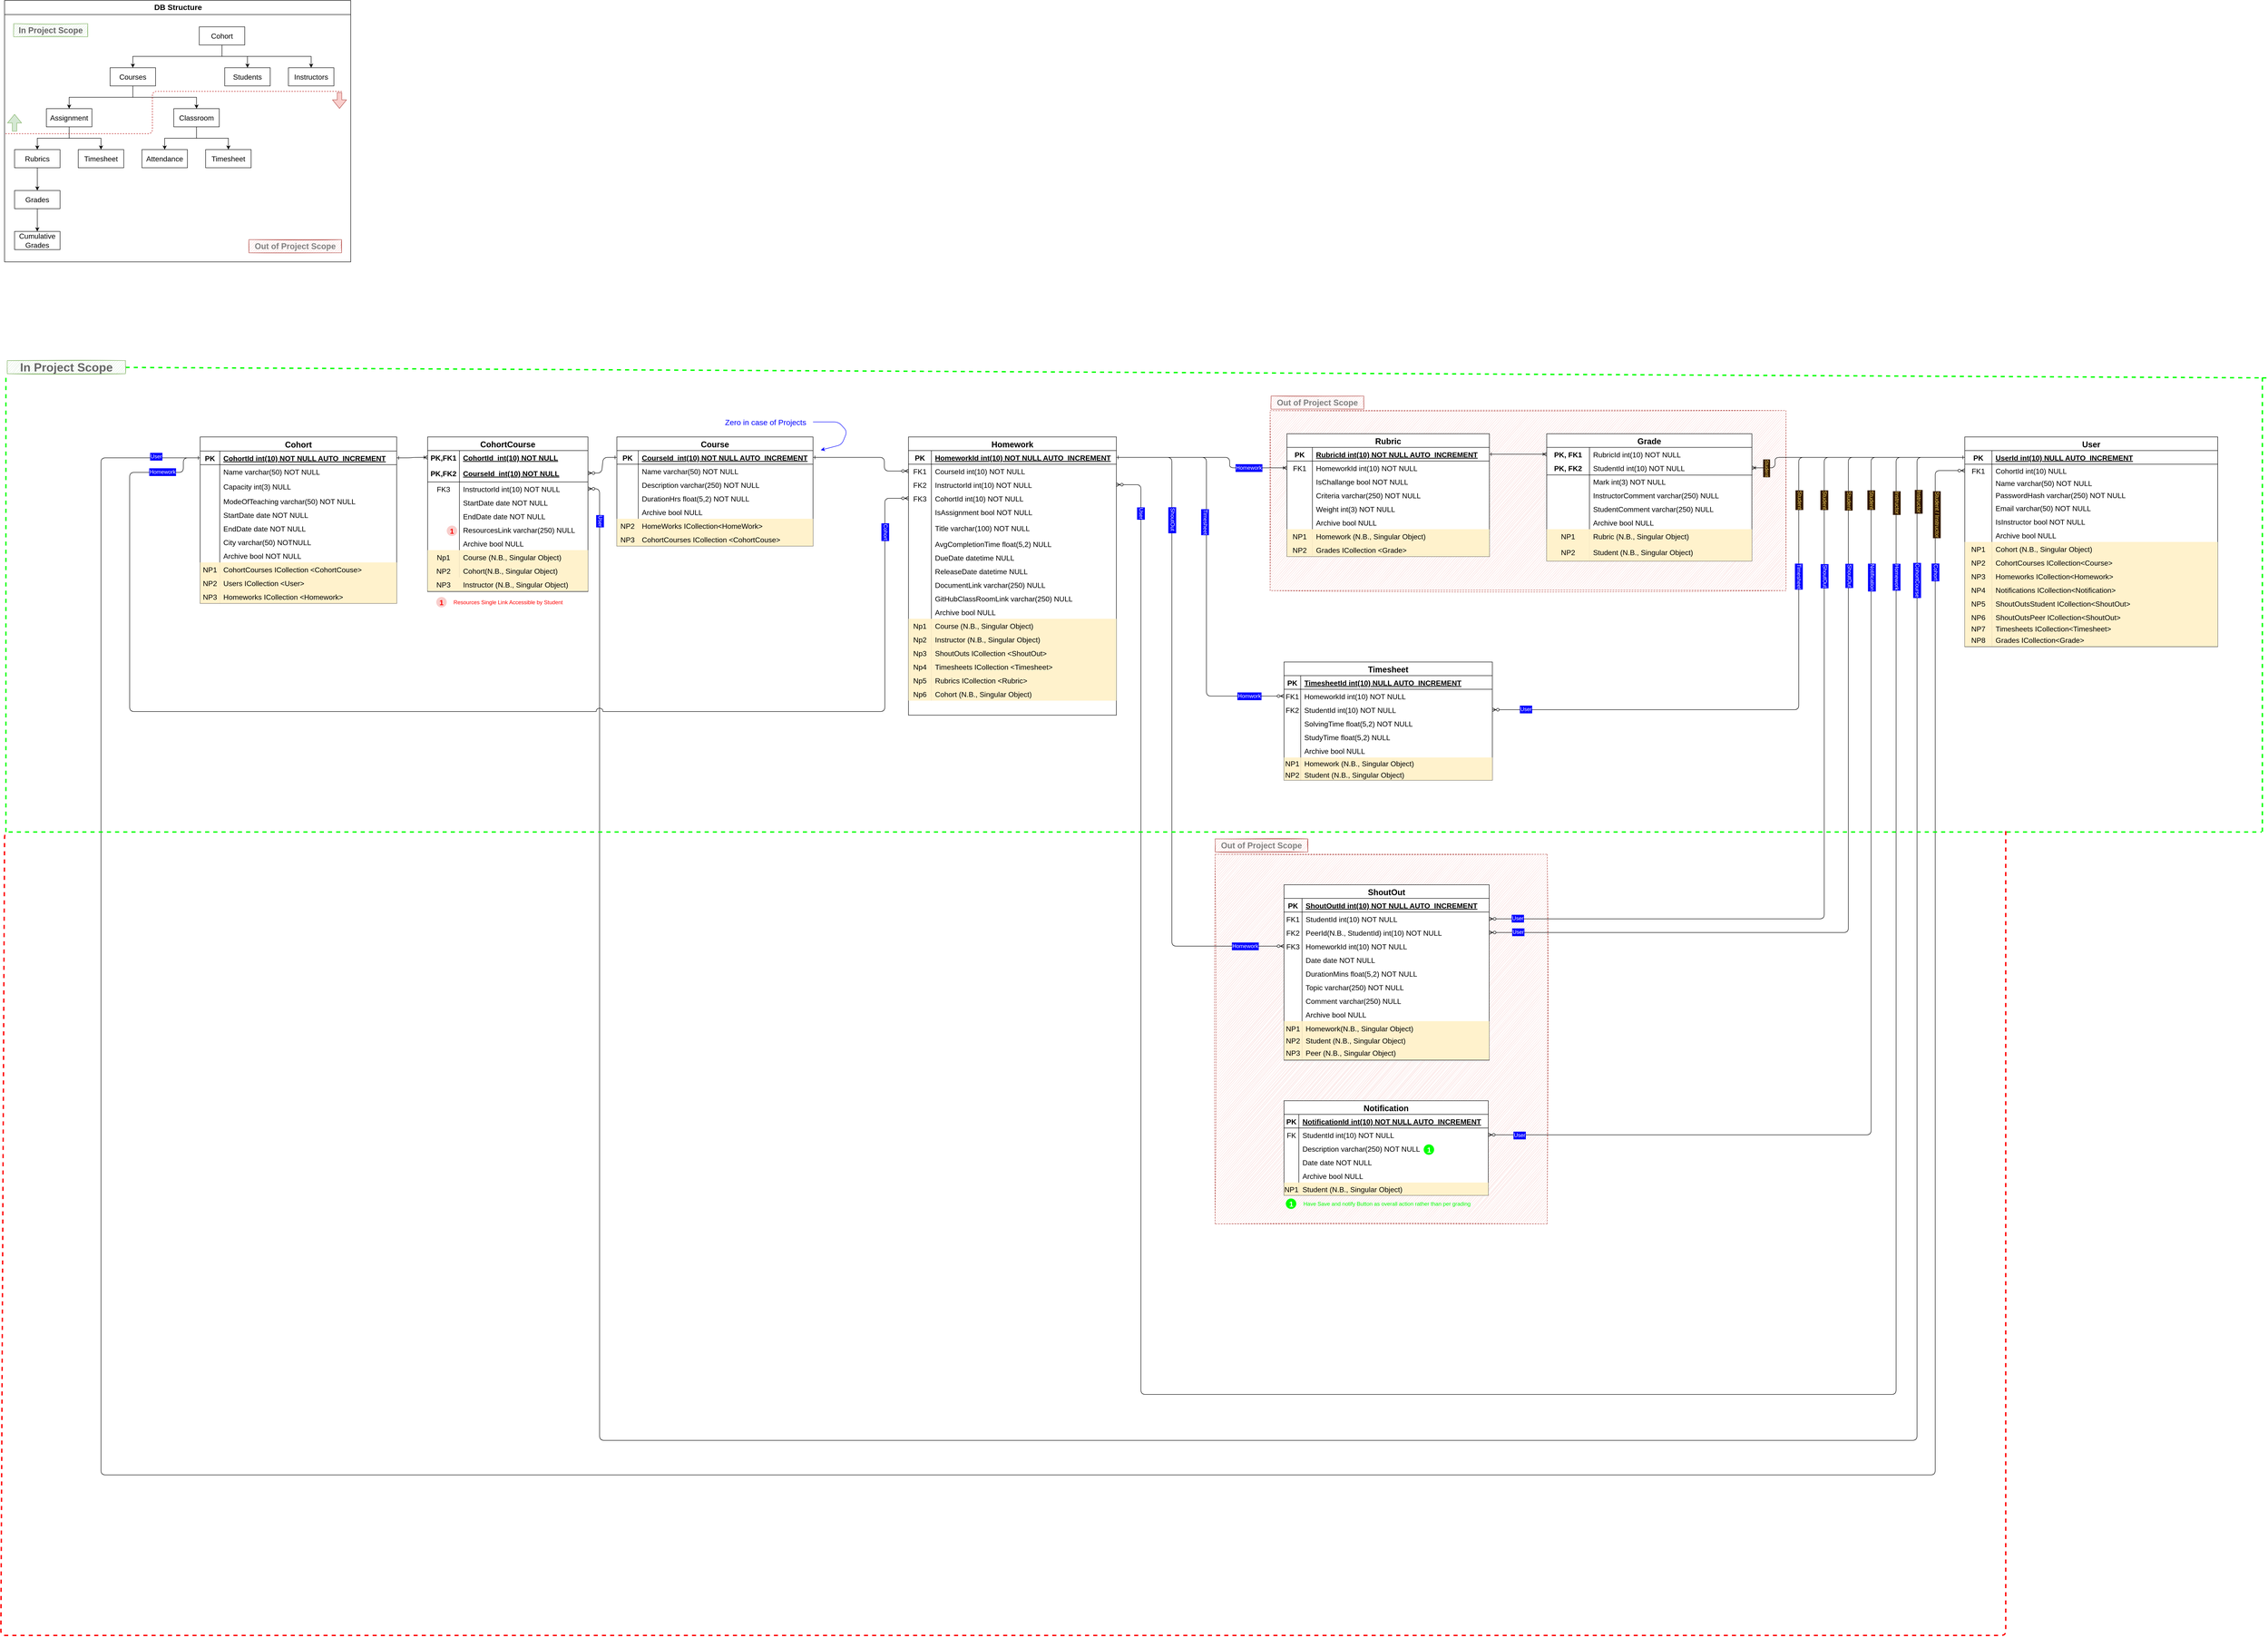 <mxfile version="13.9.9" type="device"><diagram id="R2lEEEUBdFMjLlhIrx00" name="Page-1"><mxGraphModel dx="11540" dy="6630" grid="0" gridSize="10" guides="1" tooltips="0" connect="1" arrows="1" fold="1" page="0" pageScale="1" pageWidth="850" pageHeight="1100" math="0" shadow="0" extFonts="Permanent Marker^https://fonts.googleapis.com/css?family=Permanent+Marker"><root><mxCell id="0"/><mxCell id="1" parent="0"/><mxCell id="GiI17VBZSQvvBrmy9EKQ-38" value="" style="rounded=0;whiteSpace=wrap;html=1;shadow=0;sketch=1;fontSize=18;strokeColor=#b85450;dashed=1;fillColor=#f8cecc;" vertex="1" parent="1"><mxGeometry x="-312" y="1438" width="730" height="813" as="geometry"/></mxCell><mxCell id="GiI17VBZSQvvBrmy9EKQ-37" value="" style="rounded=0;whiteSpace=wrap;html=1;shadow=0;sketch=1;fontSize=18;strokeColor=#b85450;dashed=1;fillColor=#f8cecc;" vertex="1" parent="1"><mxGeometry x="-191" y="462" width="1134" height="396" as="geometry"/></mxCell><mxCell id="31mqHxDUYA0YvtzYHdwv-448" value="" style="edgeStyle=orthogonalEdgeStyle;fontSize=12;html=1;endArrow=ERone;startArrow=ERzeroToMany;startFill=1;endFill=0;exitX=1;exitY=0.5;exitDx=0;exitDy=0;jumpStyle=arc;jumpSize=15;entryX=0;entryY=0.5;entryDx=0;entryDy=0;" parent="1" source="0hAV11-iW8nIUkYHRKh1-742" target="31mqHxDUYA0YvtzYHdwv-458" edge="1"><mxGeometry width="100" height="100" relative="1" as="geometry"><mxPoint x="317" y="1014" as="sourcePoint"/><mxPoint x="1077" y="565.5" as="targetPoint"/><Array as="points"><mxPoint x="1027" y="1580"/><mxPoint x="1027" y="565"/></Array></mxGeometry></mxCell><mxCell id="Ltxhz8VO6VicCaUye4AS-22" value="ShoutOut" style="edgeLabel;html=1;align=center;verticalAlign=middle;resizable=0;points=[];fontSize=12;fontColor=#FFFFFF;labelBackgroundColor=#0000FF;labelBorderColor=#0000FF;rotation=90;" parent="31mqHxDUYA0YvtzYHdwv-448" vertex="1" connectable="0"><mxGeometry x="0.544" y="2" relative="1" as="geometry"><mxPoint x="4" y="99.33" as="offset"/></mxGeometry></mxCell><mxCell id="Ltxhz8VO6VicCaUye4AS-49" value="User" style="edgeLabel;html=1;align=center;verticalAlign=middle;resizable=0;points=[];fontSize=12;fontColor=#FFFFFF;labelBackgroundColor=#0000FF;labelBorderColor=#0000FF;" parent="31mqHxDUYA0YvtzYHdwv-448" vertex="1" connectable="0"><mxGeometry x="-0.898" y="1" relative="1" as="geometry"><mxPoint x="-43" as="offset"/></mxGeometry></mxCell><mxCell id="31mqHxDUYA0YvtzYHdwv-631" value="Student" style="edgeLabel;html=1;align=center;verticalAlign=middle;resizable=0;points=[];fontSize=12;labelBackgroundColor=#331A00;labelBorderColor=#331A00;fontColor=#FFD966;rotation=90;" parent="31mqHxDUYA0YvtzYHdwv-448" vertex="1" connectable="0"><mxGeometry x="0.733" relative="1" as="geometry"><mxPoint x="-33.19" y="93" as="offset"/></mxGeometry></mxCell><mxCell id="Ltxhz8VO6VicCaUye4AS-107" value="" style="edgeStyle=orthogonalEdgeStyle;fontSize=12;html=1;endArrow=ERone;startArrow=ERzeroToMany;startFill=1;endFill=0;exitX=1;exitY=0.5;exitDx=0;exitDy=0;jumpStyle=arc;jumpSize=15;entryX=0;entryY=0.5;entryDx=0;entryDy=0;" parent="1" source="0hAV11-iW8nIUkYHRKh1-15" target="31mqHxDUYA0YvtzYHdwv-458" edge="1"><mxGeometry width="100" height="100" relative="1" as="geometry"><mxPoint x="307" y="1965" as="sourcePoint"/><mxPoint x="1346" y="575" as="targetPoint"/><Array as="points"><mxPoint x="971" y="1120"/><mxPoint x="971" y="565"/></Array></mxGeometry></mxCell><mxCell id="Ltxhz8VO6VicCaUye4AS-109" value="Timesheet" style="edgeLabel;html=1;align=center;verticalAlign=middle;resizable=0;points=[];fontSize=12;fontColor=#FFFFFF;labelBackgroundColor=#0000FF;labelBorderColor=#0000FF;rotation=90;" parent="Ltxhz8VO6VicCaUye4AS-107" vertex="1" connectable="0"><mxGeometry x="0.544" y="2" relative="1" as="geometry"><mxPoint x="-0.76" y="264" as="offset"/></mxGeometry></mxCell><mxCell id="Ltxhz8VO6VicCaUye4AS-110" value="User" style="edgeLabel;html=1;align=center;verticalAlign=middle;resizable=0;points=[];fontSize=12;fontColor=#FFFFFF;labelBackgroundColor=#0000FF;labelBorderColor=#0000FF;" parent="Ltxhz8VO6VicCaUye4AS-107" vertex="1" connectable="0"><mxGeometry x="-0.898" y="1" relative="1" as="geometry"><mxPoint x="-7.93" as="offset"/></mxGeometry></mxCell><mxCell id="Ltxhz8VO6VicCaUye4AS-108" value="Student" style="edgeLabel;html=1;align=center;verticalAlign=middle;resizable=0;points=[];fontSize=12;labelBackgroundColor=#331A00;labelBorderColor=#331A00;fontColor=#FFD966;rotation=90;" parent="Ltxhz8VO6VicCaUye4AS-107" vertex="1" connectable="0"><mxGeometry x="0.733" relative="1" as="geometry"><mxPoint x="-150.61" y="93" as="offset"/></mxGeometry></mxCell><mxCell id="0hAV11-iW8nIUkYHRKh1-251" value="Cohort" style="shape=table;startSize=31;container=1;collapsible=1;childLayout=tableLayout;fixedRows=1;rowLines=0;fontStyle=1;align=center;resizeLast=1;fontSize=18;" parent="1" vertex="1"><mxGeometry x="-2543" y="520" width="432" height="366" as="geometry"/></mxCell><mxCell id="0hAV11-iW8nIUkYHRKh1-252" value="" style="shape=partialRectangle;collapsible=0;dropTarget=0;pointerEvents=0;fillColor=none;points=[[0,0.5],[1,0.5]];portConstraint=eastwest;top=0;left=0;right=0;bottom=1;fontColor=#FF0000;" parent="0hAV11-iW8nIUkYHRKh1-251" vertex="1"><mxGeometry y="31" width="432" height="30" as="geometry"/></mxCell><mxCell id="0hAV11-iW8nIUkYHRKh1-253" value="PK" style="shape=partialRectangle;overflow=hidden;connectable=0;fillColor=none;top=0;left=0;bottom=0;right=0;fontStyle=1;fontSize=16;" parent="0hAV11-iW8nIUkYHRKh1-252" vertex="1"><mxGeometry width="43.059" height="30" as="geometry"/></mxCell><mxCell id="0hAV11-iW8nIUkYHRKh1-254" value="CohortId int(10) NOT NULL AUTO_INCREMENT" style="shape=partialRectangle;overflow=hidden;connectable=0;fillColor=none;top=0;left=0;bottom=0;right=0;align=left;spacingLeft=6;fontStyle=5;fontSize=16;" parent="0hAV11-iW8nIUkYHRKh1-252" vertex="1"><mxGeometry x="43.059" width="388.941" height="30" as="geometry"/></mxCell><mxCell id="0hAV11-iW8nIUkYHRKh1-255" value="" style="shape=partialRectangle;collapsible=0;dropTarget=0;pointerEvents=0;fillColor=none;points=[[0,0.5],[1,0.5]];portConstraint=eastwest;top=0;left=0;right=0;bottom=0;" parent="0hAV11-iW8nIUkYHRKh1-251" vertex="1"><mxGeometry y="61" width="432" height="30" as="geometry"/></mxCell><mxCell id="0hAV11-iW8nIUkYHRKh1-256" value="" style="shape=partialRectangle;overflow=hidden;connectable=0;fillColor=none;top=0;left=0;bottom=0;right=0;fontSize=16;" parent="0hAV11-iW8nIUkYHRKh1-255" vertex="1"><mxGeometry width="43.059" height="30" as="geometry"/></mxCell><mxCell id="0hAV11-iW8nIUkYHRKh1-257" value="Name varchar(50) NOT NULL" style="shape=partialRectangle;overflow=hidden;connectable=0;fillColor=none;top=0;left=0;bottom=0;right=0;align=left;spacingLeft=6;fontSize=16;" parent="0hAV11-iW8nIUkYHRKh1-255" vertex="1"><mxGeometry x="43.059" width="388.941" height="30" as="geometry"/></mxCell><mxCell id="0hAV11-iW8nIUkYHRKh1-258" value="" style="shape=partialRectangle;collapsible=0;dropTarget=0;pointerEvents=0;fillColor=none;points=[[0,0.5],[1,0.5]];portConstraint=eastwest;top=0;left=0;right=0;bottom=0;" parent="0hAV11-iW8nIUkYHRKh1-251" vertex="1"><mxGeometry y="91" width="432" height="35" as="geometry"/></mxCell><mxCell id="0hAV11-iW8nIUkYHRKh1-259" value="" style="shape=partialRectangle;overflow=hidden;connectable=0;fillColor=none;top=0;left=0;bottom=0;right=0;fontSize=16;" parent="0hAV11-iW8nIUkYHRKh1-258" vertex="1"><mxGeometry width="43.059" height="35" as="geometry"/></mxCell><mxCell id="0hAV11-iW8nIUkYHRKh1-260" value="Capacity int(3) NULL" style="shape=partialRectangle;overflow=hidden;connectable=0;fillColor=none;top=0;left=0;bottom=0;right=0;align=left;spacingLeft=6;fontSize=16;" parent="0hAV11-iW8nIUkYHRKh1-258" vertex="1"><mxGeometry x="43.059" width="388.941" height="35" as="geometry"/></mxCell><mxCell id="0hAV11-iW8nIUkYHRKh1-261" value="" style="shape=partialRectangle;collapsible=0;dropTarget=0;pointerEvents=0;fillColor=none;points=[[0,0.5],[1,0.5]];portConstraint=eastwest;top=0;left=0;right=0;bottom=0;" parent="0hAV11-iW8nIUkYHRKh1-251" vertex="1"><mxGeometry y="126" width="432" height="30" as="geometry"/></mxCell><mxCell id="0hAV11-iW8nIUkYHRKh1-262" value="" style="shape=partialRectangle;overflow=hidden;connectable=0;fillColor=none;top=0;left=0;bottom=0;right=0;fontSize=16;" parent="0hAV11-iW8nIUkYHRKh1-261" vertex="1"><mxGeometry width="43.059" height="30" as="geometry"/></mxCell><mxCell id="0hAV11-iW8nIUkYHRKh1-263" value="ModeOfTeaching varchar(50) NOT NULL" style="shape=partialRectangle;overflow=hidden;connectable=0;fillColor=none;top=0;left=0;bottom=0;right=0;align=left;spacingLeft=6;fontSize=16;" parent="0hAV11-iW8nIUkYHRKh1-261" vertex="1"><mxGeometry x="43.059" width="388.941" height="30" as="geometry"/></mxCell><mxCell id="0hAV11-iW8nIUkYHRKh1-264" value="" style="shape=partialRectangle;collapsible=0;dropTarget=0;pointerEvents=0;fillColor=none;points=[[0,0.5],[1,0.5]];portConstraint=eastwest;top=0;left=0;right=0;bottom=0;" parent="0hAV11-iW8nIUkYHRKh1-251" vertex="1"><mxGeometry y="156" width="432" height="30" as="geometry"/></mxCell><mxCell id="0hAV11-iW8nIUkYHRKh1-265" value="" style="shape=partialRectangle;overflow=hidden;connectable=0;fillColor=none;top=0;left=0;bottom=0;right=0;fontSize=16;" parent="0hAV11-iW8nIUkYHRKh1-264" vertex="1"><mxGeometry width="43.059" height="30" as="geometry"/></mxCell><mxCell id="0hAV11-iW8nIUkYHRKh1-266" value="StartDate date NOT NULL" style="shape=partialRectangle;overflow=hidden;connectable=0;fillColor=none;top=0;left=0;bottom=0;right=0;align=left;spacingLeft=6;fontSize=16;" parent="0hAV11-iW8nIUkYHRKh1-264" vertex="1"><mxGeometry x="43.059" width="388.941" height="30" as="geometry"/></mxCell><mxCell id="0hAV11-iW8nIUkYHRKh1-267" value="" style="shape=partialRectangle;collapsible=0;dropTarget=0;pointerEvents=0;fillColor=none;points=[[0,0.5],[1,0.5]];portConstraint=eastwest;top=0;left=0;right=0;bottom=0;" parent="0hAV11-iW8nIUkYHRKh1-251" vertex="1"><mxGeometry y="186" width="432" height="30" as="geometry"/></mxCell><mxCell id="0hAV11-iW8nIUkYHRKh1-268" value="" style="shape=partialRectangle;overflow=hidden;connectable=0;fillColor=none;top=0;left=0;bottom=0;right=0;fontSize=16;" parent="0hAV11-iW8nIUkYHRKh1-267" vertex="1"><mxGeometry width="43.059" height="30" as="geometry"/></mxCell><mxCell id="0hAV11-iW8nIUkYHRKh1-269" value="EndDate date NOT NULL" style="shape=partialRectangle;overflow=hidden;connectable=0;fillColor=none;top=0;left=0;bottom=0;right=0;align=left;spacingLeft=6;fontSize=16;" parent="0hAV11-iW8nIUkYHRKh1-267" vertex="1"><mxGeometry x="43.059" width="388.941" height="30" as="geometry"/></mxCell><mxCell id="0hAV11-iW8nIUkYHRKh1-273" value="" style="shape=partialRectangle;collapsible=0;dropTarget=0;pointerEvents=0;fillColor=none;points=[[0,0.5],[1,0.5]];portConstraint=eastwest;top=0;left=0;right=0;bottom=0;" parent="0hAV11-iW8nIUkYHRKh1-251" vertex="1"><mxGeometry y="216" width="432" height="30" as="geometry"/></mxCell><mxCell id="0hAV11-iW8nIUkYHRKh1-274" value="" style="shape=partialRectangle;overflow=hidden;connectable=0;fillColor=none;top=0;left=0;bottom=0;right=0;fontSize=16;" parent="0hAV11-iW8nIUkYHRKh1-273" vertex="1"><mxGeometry width="43.059" height="30" as="geometry"/></mxCell><mxCell id="0hAV11-iW8nIUkYHRKh1-275" value="City varchar(50) NOTNULL" style="shape=partialRectangle;overflow=hidden;connectable=0;fillColor=none;top=0;left=0;bottom=0;right=0;align=left;spacingLeft=6;fontSize=16;" parent="0hAV11-iW8nIUkYHRKh1-273" vertex="1"><mxGeometry x="43.059" width="388.941" height="30" as="geometry"/></mxCell><mxCell id="Ltxhz8VO6VicCaUye4AS-230" value="" style="shape=partialRectangle;collapsible=0;dropTarget=0;pointerEvents=0;fillColor=none;points=[[0,0.5],[1,0.5]];portConstraint=eastwest;top=0;left=0;right=0;bottom=0;fontSize=16;" parent="0hAV11-iW8nIUkYHRKh1-251" vertex="1"><mxGeometry y="246" width="432" height="30" as="geometry"/></mxCell><mxCell id="Ltxhz8VO6VicCaUye4AS-231" value="" style="shape=partialRectangle;overflow=hidden;connectable=0;fillColor=none;top=0;left=0;bottom=0;right=0;fontSize=16;" parent="Ltxhz8VO6VicCaUye4AS-230" vertex="1"><mxGeometry width="43.059" height="30" as="geometry"/></mxCell><mxCell id="Ltxhz8VO6VicCaUye4AS-232" value="Archive bool NOT NULL" style="shape=partialRectangle;overflow=hidden;connectable=0;fillColor=none;top=0;left=0;bottom=0;right=0;align=left;spacingLeft=6;fontSize=16;" parent="Ltxhz8VO6VicCaUye4AS-230" vertex="1"><mxGeometry x="43.059" width="388.941" height="30" as="geometry"/></mxCell><mxCell id="31mqHxDUYA0YvtzYHdwv-88" value="" style="shape=partialRectangle;collapsible=0;dropTarget=0;pointerEvents=0;fillColor=none;points=[[0,0.5],[1,0.5]];portConstraint=eastwest;top=0;left=0;right=0;bottom=0;" parent="0hAV11-iW8nIUkYHRKh1-251" vertex="1"><mxGeometry y="276" width="432" height="30" as="geometry"/></mxCell><mxCell id="31mqHxDUYA0YvtzYHdwv-89" value="NP1" style="shape=partialRectangle;overflow=hidden;connectable=0;fillColor=#fff2cc;top=0;left=0;bottom=0;right=0;fontSize=16;strokeColor=#d6b656;" parent="31mqHxDUYA0YvtzYHdwv-88" vertex="1"><mxGeometry width="43.059" height="30" as="geometry"/></mxCell><mxCell id="31mqHxDUYA0YvtzYHdwv-90" value="CohortCourses ICollection &lt;CohortCouse&gt;" style="shape=partialRectangle;overflow=hidden;connectable=0;fillColor=#fff2cc;top=0;left=0;bottom=0;right=0;align=left;spacingLeft=6;fontSize=16;strokeColor=#d6b656;" parent="31mqHxDUYA0YvtzYHdwv-88" vertex="1"><mxGeometry x="43.059" width="388.941" height="30" as="geometry"/></mxCell><mxCell id="aXocNi_FMxgoJQD9T1LW-8" value="" style="shape=partialRectangle;collapsible=0;dropTarget=0;pointerEvents=0;fillColor=none;points=[[0,0.5],[1,0.5]];portConstraint=eastwest;top=0;left=0;right=0;bottom=0;" parent="0hAV11-iW8nIUkYHRKh1-251" vertex="1"><mxGeometry y="306" width="432" height="30" as="geometry"/></mxCell><mxCell id="aXocNi_FMxgoJQD9T1LW-9" value="NP2" style="shape=partialRectangle;overflow=hidden;connectable=0;fillColor=#fff2cc;top=0;left=0;bottom=0;right=0;fontSize=16;strokeColor=#d6b656;" parent="aXocNi_FMxgoJQD9T1LW-8" vertex="1"><mxGeometry width="43.059" height="30" as="geometry"/></mxCell><mxCell id="aXocNi_FMxgoJQD9T1LW-10" value="Users ICollection &lt;User&gt;" style="shape=partialRectangle;overflow=hidden;connectable=0;fillColor=#fff2cc;top=0;left=0;bottom=0;right=0;align=left;spacingLeft=6;fontSize=16;strokeColor=#d6b656;" parent="aXocNi_FMxgoJQD9T1LW-8" vertex="1"><mxGeometry x="43.059" width="388.941" height="30" as="geometry"/></mxCell><mxCell id="Ltxhz8VO6VicCaUye4AS-98" value="" style="shape=partialRectangle;collapsible=0;dropTarget=0;pointerEvents=0;fillColor=none;points=[[0,0.5],[1,0.5]];portConstraint=eastwest;top=0;left=0;right=0;bottom=0;" parent="0hAV11-iW8nIUkYHRKh1-251" vertex="1"><mxGeometry y="336" width="432" height="30" as="geometry"/></mxCell><mxCell id="Ltxhz8VO6VicCaUye4AS-99" value="NP3" style="shape=partialRectangle;overflow=hidden;connectable=0;fillColor=#fff2cc;top=0;left=0;bottom=0;right=0;fontSize=16;strokeColor=#d6b656;" parent="Ltxhz8VO6VicCaUye4AS-98" vertex="1"><mxGeometry width="43.059" height="30" as="geometry"/></mxCell><mxCell id="Ltxhz8VO6VicCaUye4AS-100" value="Homeworks ICollection &lt;Homework&gt;" style="shape=partialRectangle;overflow=hidden;connectable=0;fillColor=#fff2cc;top=0;left=0;bottom=0;right=0;align=left;spacingLeft=6;fontSize=16;strokeColor=#d6b656;" parent="Ltxhz8VO6VicCaUye4AS-98" vertex="1"><mxGeometry x="43.059" width="388.941" height="30" as="geometry"/></mxCell><mxCell id="0hAV11-iW8nIUkYHRKh1-652" value="Notification" style="shape=table;startSize=30;container=1;collapsible=1;childLayout=tableLayout;fixedRows=1;rowLines=0;fontStyle=1;align=center;resizeLast=1;fontSize=18;swimlaneFillColor=#ffffff;" parent="1" vertex="1"><mxGeometry x="-160.5" y="1980" width="449" height="208" as="geometry"/></mxCell><mxCell id="0hAV11-iW8nIUkYHRKh1-653" value="" style="shape=partialRectangle;collapsible=0;dropTarget=0;pointerEvents=0;fillColor=none;points=[[0,0.5],[1,0.5]];portConstraint=eastwest;top=0;left=0;right=0;bottom=1;fontSize=16;" parent="0hAV11-iW8nIUkYHRKh1-652" vertex="1"><mxGeometry y="30" width="449" height="30" as="geometry"/></mxCell><mxCell id="0hAV11-iW8nIUkYHRKh1-654" value="PK" style="shape=partialRectangle;overflow=hidden;connectable=0;fillColor=none;top=0;left=0;bottom=0;right=0;fontStyle=1;fontSize=16;" parent="0hAV11-iW8nIUkYHRKh1-653" vertex="1"><mxGeometry width="32.6" height="30" as="geometry"/></mxCell><mxCell id="0hAV11-iW8nIUkYHRKh1-655" value="NotificationId int(10) NOT NULL AUTO_INCREMENT" style="shape=partialRectangle;overflow=hidden;connectable=0;fillColor=none;top=0;left=0;bottom=0;right=0;align=left;spacingLeft=6;fontStyle=5;fontSize=16;" parent="0hAV11-iW8nIUkYHRKh1-653" vertex="1"><mxGeometry x="32.6" width="416.4" height="30" as="geometry"/></mxCell><mxCell id="0hAV11-iW8nIUkYHRKh1-686" value="" style="shape=partialRectangle;collapsible=0;dropTarget=0;pointerEvents=0;fillColor=none;points=[[0,0.5],[1,0.5]];portConstraint=eastwest;top=0;left=0;right=0;bottom=0;fontSize=16;" parent="0hAV11-iW8nIUkYHRKh1-652" vertex="1"><mxGeometry y="60" width="449" height="30" as="geometry"/></mxCell><mxCell id="0hAV11-iW8nIUkYHRKh1-687" value="FK" style="shape=partialRectangle;overflow=hidden;connectable=0;fillColor=none;top=0;left=0;bottom=0;right=0;fontSize=16;" parent="0hAV11-iW8nIUkYHRKh1-686" vertex="1"><mxGeometry width="32.6" height="30" as="geometry"/></mxCell><mxCell id="0hAV11-iW8nIUkYHRKh1-688" value="StudentId int(10) NOT NULL" style="shape=partialRectangle;overflow=hidden;connectable=0;fillColor=none;top=0;left=0;bottom=0;right=0;align=left;spacingLeft=6;fontSize=16;" parent="0hAV11-iW8nIUkYHRKh1-686" vertex="1"><mxGeometry x="32.6" width="416.4" height="30" as="geometry"/></mxCell><mxCell id="0hAV11-iW8nIUkYHRKh1-662" value="" style="shape=partialRectangle;collapsible=0;dropTarget=0;pointerEvents=0;fillColor=none;points=[[0,0.5],[1,0.5]];portConstraint=eastwest;top=0;left=0;right=0;bottom=0;fontSize=16;" parent="0hAV11-iW8nIUkYHRKh1-652" vertex="1"><mxGeometry y="90" width="449" height="30" as="geometry"/></mxCell><mxCell id="0hAV11-iW8nIUkYHRKh1-663" value="" style="shape=partialRectangle;overflow=hidden;connectable=0;fillColor=none;top=0;left=0;bottom=0;right=0;fontSize=16;" parent="0hAV11-iW8nIUkYHRKh1-662" vertex="1"><mxGeometry width="32.6" height="30" as="geometry"/></mxCell><mxCell id="0hAV11-iW8nIUkYHRKh1-664" value="Description varchar(250) NOT NULL" style="shape=partialRectangle;overflow=hidden;connectable=0;fillColor=none;top=0;left=0;bottom=0;right=0;align=left;spacingLeft=6;fontSize=16;" parent="0hAV11-iW8nIUkYHRKh1-662" vertex="1"><mxGeometry x="32.6" width="416.4" height="30" as="geometry"/></mxCell><mxCell id="31mqHxDUYA0YvtzYHdwv-454" value="" style="shape=partialRectangle;collapsible=0;dropTarget=0;pointerEvents=0;fillColor=none;points=[[0,0.5],[1,0.5]];portConstraint=eastwest;top=0;left=0;right=0;bottom=0;fontSize=16;" parent="0hAV11-iW8nIUkYHRKh1-652" vertex="1"><mxGeometry y="120" width="449" height="30" as="geometry"/></mxCell><mxCell id="31mqHxDUYA0YvtzYHdwv-455" value="" style="shape=partialRectangle;overflow=hidden;connectable=0;fillColor=none;top=0;left=0;bottom=0;right=0;fontSize=16;" parent="31mqHxDUYA0YvtzYHdwv-454" vertex="1"><mxGeometry width="32.6" height="30" as="geometry"/></mxCell><mxCell id="31mqHxDUYA0YvtzYHdwv-456" value="Date date NOT NULL" style="shape=partialRectangle;overflow=hidden;connectable=0;fillColor=none;top=0;left=0;bottom=0;right=0;align=left;spacingLeft=6;fontSize=16;" parent="31mqHxDUYA0YvtzYHdwv-454" vertex="1"><mxGeometry x="32.6" width="416.4" height="30" as="geometry"/></mxCell><mxCell id="Ltxhz8VO6VicCaUye4AS-209" value="" style="shape=partialRectangle;collapsible=0;dropTarget=0;pointerEvents=0;fillColor=none;points=[[0,0.5],[1,0.5]];portConstraint=eastwest;top=0;left=0;right=0;bottom=0;fontSize=16;" parent="0hAV11-iW8nIUkYHRKh1-652" vertex="1"><mxGeometry y="150" width="449" height="30" as="geometry"/></mxCell><mxCell id="Ltxhz8VO6VicCaUye4AS-210" value="" style="shape=partialRectangle;overflow=hidden;connectable=0;fillColor=none;top=0;left=0;bottom=0;right=0;fontSize=16;" parent="Ltxhz8VO6VicCaUye4AS-209" vertex="1"><mxGeometry width="32.6" height="30" as="geometry"/></mxCell><mxCell id="Ltxhz8VO6VicCaUye4AS-211" value="Archive bool NULL" style="shape=partialRectangle;overflow=hidden;connectable=0;fillColor=none;top=0;left=0;bottom=0;right=0;align=left;spacingLeft=6;fontSize=16;" parent="Ltxhz8VO6VicCaUye4AS-209" vertex="1"><mxGeometry x="32.6" width="416.4" height="30" as="geometry"/></mxCell><mxCell id="Ltxhz8VO6VicCaUye4AS-133" value="" style="shape=partialRectangle;collapsible=0;dropTarget=0;pointerEvents=0;fillColor=none;points=[[0,0.5],[1,0.5]];portConstraint=eastwest;top=0;left=0;right=0;bottom=0;fontSize=16;" parent="0hAV11-iW8nIUkYHRKh1-652" vertex="1"><mxGeometry y="180" width="449" height="28" as="geometry"/></mxCell><mxCell id="Ltxhz8VO6VicCaUye4AS-134" value="NP1" style="shape=partialRectangle;overflow=hidden;connectable=0;fillColor=#fff2cc;top=0;left=0;bottom=0;right=0;fontSize=16;strokeColor=#d6b656;" parent="Ltxhz8VO6VicCaUye4AS-133" vertex="1"><mxGeometry width="32.6" height="28" as="geometry"/></mxCell><mxCell id="Ltxhz8VO6VicCaUye4AS-135" value="Student (N.B., Singular Object)" style="shape=partialRectangle;overflow=hidden;connectable=0;fillColor=#fff2cc;top=0;left=0;bottom=0;right=0;align=left;spacingLeft=6;fontSize=16;strokeColor=#d6b656;" parent="Ltxhz8VO6VicCaUye4AS-133" vertex="1"><mxGeometry x="32.6" width="416.4" height="28" as="geometry"/></mxCell><mxCell id="0hAV11-iW8nIUkYHRKh1-21" value="Grade" style="shape=table;startSize=30;container=1;collapsible=1;childLayout=tableLayout;fixedRows=1;rowLines=0;fontStyle=1;align=center;resizeLast=1;fontSize=18;swimlaneFillColor=#ffffff;" parent="1" vertex="1"><mxGeometry x="417" y="513" width="451" height="280" as="geometry"/></mxCell><mxCell id="0hAV11-iW8nIUkYHRKh1-25" value="" style="shape=partialRectangle;collapsible=0;dropTarget=0;pointerEvents=0;fillColor=none;points=[[0,0.5],[1,0.5]];portConstraint=eastwest;top=0;left=0;right=0;bottom=0;fontSize=16;" parent="0hAV11-iW8nIUkYHRKh1-21" vertex="1"><mxGeometry y="30" width="451" height="30" as="geometry"/></mxCell><mxCell id="0hAV11-iW8nIUkYHRKh1-26" value="PK, FK1" style="shape=partialRectangle;overflow=hidden;connectable=0;fillColor=none;top=0;left=0;bottom=0;right=0;fontSize=16;fontStyle=1" parent="0hAV11-iW8nIUkYHRKh1-25" vertex="1"><mxGeometry width="93.95" height="30" as="geometry"/></mxCell><mxCell id="0hAV11-iW8nIUkYHRKh1-27" value="RubricId int(10) NOT NULL" style="shape=partialRectangle;overflow=hidden;connectable=0;fillColor=none;top=0;left=0;bottom=0;right=0;align=left;spacingLeft=6;fontSize=16;" parent="0hAV11-iW8nIUkYHRKh1-25" vertex="1"><mxGeometry x="93.95" width="357.05" height="30" as="geometry"/></mxCell><mxCell id="0hAV11-iW8nIUkYHRKh1-28" value="" style="shape=partialRectangle;collapsible=0;dropTarget=0;pointerEvents=0;fillColor=none;points=[[0,0.5],[1,0.5]];portConstraint=eastwest;top=0;left=0;right=0;bottom=0;fontSize=16;" parent="0hAV11-iW8nIUkYHRKh1-21" vertex="1"><mxGeometry y="60" width="451" height="30" as="geometry"/></mxCell><mxCell id="0hAV11-iW8nIUkYHRKh1-29" value="PK, FK2" style="shape=partialRectangle;overflow=hidden;connectable=0;fillColor=none;top=0;left=0;bottom=0;right=0;fontSize=16;fontStyle=1" parent="0hAV11-iW8nIUkYHRKh1-28" vertex="1"><mxGeometry width="93.95" height="30" as="geometry"/></mxCell><mxCell id="0hAV11-iW8nIUkYHRKh1-30" value="StudentId int(10) NOT NULL" style="shape=partialRectangle;overflow=hidden;connectable=0;fillColor=none;top=0;left=0;bottom=0;right=0;align=left;spacingLeft=6;fontSize=16;" parent="0hAV11-iW8nIUkYHRKh1-28" vertex="1"><mxGeometry x="93.95" width="357.05" height="30" as="geometry"/></mxCell><mxCell id="0hAV11-iW8nIUkYHRKh1-499" value="" style="shape=partialRectangle;collapsible=0;dropTarget=0;pointerEvents=0;fillColor=none;points=[[0,0.5],[1,0.5]];portConstraint=eastwest;top=0;left=0;right=0;bottom=0;fontSize=16;" parent="0hAV11-iW8nIUkYHRKh1-21" vertex="1"><mxGeometry y="90" width="451" height="30" as="geometry"/></mxCell><mxCell id="0hAV11-iW8nIUkYHRKh1-500" value="" style="shape=partialRectangle;overflow=hidden;connectable=0;fillColor=none;top=0;left=0;bottom=0;right=0;fontSize=16;" parent="0hAV11-iW8nIUkYHRKh1-499" vertex="1"><mxGeometry width="93.95" height="30" as="geometry"/></mxCell><mxCell id="0hAV11-iW8nIUkYHRKh1-501" value="Mark int(3) NOT NULL" style="shape=partialRectangle;overflow=hidden;connectable=0;fillColor=none;top=0;left=0;bottom=0;right=0;align=left;spacingLeft=6;fontSize=16;" parent="0hAV11-iW8nIUkYHRKh1-499" vertex="1"><mxGeometry x="93.95" width="357.05" height="30" as="geometry"/></mxCell><mxCell id="0hAV11-iW8nIUkYHRKh1-801" value="" style="shape=partialRectangle;collapsible=0;dropTarget=0;pointerEvents=0;fillColor=none;points=[[0,0.5],[1,0.5]];portConstraint=eastwest;top=0;left=0;right=0;bottom=0;fontSize=16;" parent="0hAV11-iW8nIUkYHRKh1-21" vertex="1"><mxGeometry y="120" width="451" height="30" as="geometry"/></mxCell><mxCell id="0hAV11-iW8nIUkYHRKh1-802" value="" style="shape=partialRectangle;overflow=hidden;connectable=0;fillColor=none;top=0;left=0;bottom=0;right=0;fontSize=16;" parent="0hAV11-iW8nIUkYHRKh1-801" vertex="1"><mxGeometry width="93.95" height="30" as="geometry"/></mxCell><mxCell id="0hAV11-iW8nIUkYHRKh1-803" value="InstructorComment varchar(250) NULL" style="shape=partialRectangle;overflow=hidden;connectable=0;fillColor=none;top=0;left=0;bottom=0;right=0;align=left;spacingLeft=6;fontSize=16;" parent="0hAV11-iW8nIUkYHRKh1-801" vertex="1"><mxGeometry x="93.95" width="357.05" height="30" as="geometry"/></mxCell><mxCell id="aXocNi_FMxgoJQD9T1LW-15" value="" style="shape=partialRectangle;collapsible=0;dropTarget=0;pointerEvents=0;fillColor=none;points=[[0,0.5],[1,0.5]];portConstraint=eastwest;top=0;left=0;right=0;bottom=0;fontSize=16;" parent="0hAV11-iW8nIUkYHRKh1-21" vertex="1"><mxGeometry y="150" width="451" height="30" as="geometry"/></mxCell><mxCell id="aXocNi_FMxgoJQD9T1LW-16" value="" style="shape=partialRectangle;overflow=hidden;connectable=0;fillColor=none;top=0;left=0;bottom=0;right=0;fontSize=16;" parent="aXocNi_FMxgoJQD9T1LW-15" vertex="1"><mxGeometry width="93.95" height="30" as="geometry"/></mxCell><mxCell id="aXocNi_FMxgoJQD9T1LW-17" value="StudentComment varchar(250) NULL" style="shape=partialRectangle;overflow=hidden;connectable=0;fillColor=none;top=0;left=0;bottom=0;right=0;align=left;spacingLeft=6;fontSize=16;" parent="aXocNi_FMxgoJQD9T1LW-15" vertex="1"><mxGeometry x="93.95" width="357.05" height="30" as="geometry"/></mxCell><mxCell id="Ltxhz8VO6VicCaUye4AS-194" value="" style="shape=partialRectangle;collapsible=0;dropTarget=0;pointerEvents=0;fillColor=none;points=[[0,0.5],[1,0.5]];portConstraint=eastwest;top=0;left=0;right=0;bottom=0;fontSize=16;" parent="0hAV11-iW8nIUkYHRKh1-21" vertex="1"><mxGeometry y="180" width="451" height="30" as="geometry"/></mxCell><mxCell id="Ltxhz8VO6VicCaUye4AS-195" value="" style="shape=partialRectangle;overflow=hidden;connectable=0;fillColor=none;top=0;left=0;bottom=0;right=0;fontSize=16;" parent="Ltxhz8VO6VicCaUye4AS-194" vertex="1"><mxGeometry width="93.95" height="30" as="geometry"/></mxCell><mxCell id="Ltxhz8VO6VicCaUye4AS-196" value="Archive bool NULL" style="shape=partialRectangle;overflow=hidden;connectable=0;fillColor=none;top=0;left=0;bottom=0;right=0;align=left;spacingLeft=6;fontSize=16;" parent="Ltxhz8VO6VicCaUye4AS-194" vertex="1"><mxGeometry x="93.95" width="357.05" height="30" as="geometry"/></mxCell><mxCell id="0hAV11-iW8nIUkYHRKh1-509" value="" style="shape=partialRectangle;collapsible=0;dropTarget=0;pointerEvents=0;fillColor=none;points=[[0,0.5],[1,0.5]];portConstraint=eastwest;top=0;left=0;right=0;bottom=0;fontSize=16;" parent="0hAV11-iW8nIUkYHRKh1-21" vertex="1"><mxGeometry y="210" width="451" height="30" as="geometry"/></mxCell><mxCell id="0hAV11-iW8nIUkYHRKh1-510" value="NP1" style="shape=partialRectangle;overflow=hidden;connectable=0;fillColor=#fff2cc;top=0;left=0;bottom=0;right=0;fontSize=16;strokeColor=#d6b656;labelBorderColor=none;" parent="0hAV11-iW8nIUkYHRKh1-509" vertex="1"><mxGeometry width="93.95" height="30" as="geometry"/></mxCell><mxCell id="0hAV11-iW8nIUkYHRKh1-511" value="Rubric (N.B., Singular Object)" style="shape=partialRectangle;overflow=hidden;connectable=0;fillColor=#fff2cc;top=0;left=0;bottom=0;right=0;align=left;spacingLeft=6;fontSize=16;strokeColor=#d6b656;" parent="0hAV11-iW8nIUkYHRKh1-509" vertex="1"><mxGeometry x="93.95" width="357.05" height="30" as="geometry"/></mxCell><mxCell id="0hAV11-iW8nIUkYHRKh1-512" value="" style="shape=partialRectangle;collapsible=0;dropTarget=0;pointerEvents=0;fillColor=none;points=[[0,0.5],[1,0.5]];portConstraint=eastwest;top=0;left=0;right=0;bottom=0;fontSize=16;" parent="0hAV11-iW8nIUkYHRKh1-21" vertex="1"><mxGeometry y="240" width="451" height="40" as="geometry"/></mxCell><mxCell id="0hAV11-iW8nIUkYHRKh1-513" value="NP2" style="shape=partialRectangle;overflow=hidden;connectable=0;fillColor=#fff2cc;top=0;left=0;bottom=0;right=0;fontSize=16;strokeColor=#d6b656;" parent="0hAV11-iW8nIUkYHRKh1-512" vertex="1"><mxGeometry width="93.95" height="40" as="geometry"/></mxCell><mxCell id="0hAV11-iW8nIUkYHRKh1-514" value="Student (N.B., Singular Object)" style="shape=partialRectangle;overflow=hidden;connectable=0;fillColor=#fff2cc;top=0;left=0;bottom=0;right=0;align=left;spacingLeft=6;fontSize=16;strokeColor=#d6b656;" parent="0hAV11-iW8nIUkYHRKh1-512" vertex="1"><mxGeometry x="93.95" width="357.05" height="40" as="geometry"/></mxCell><mxCell id="31mqHxDUYA0YvtzYHdwv-340" value="" style="endArrow=none;html=1;fontSize=38;fontColor=#FF0000;exitX=0.001;exitY=-0.147;exitDx=0;exitDy=0;exitPerimeter=0;" parent="0hAV11-iW8nIUkYHRKh1-21" edge="1"><mxGeometry width="50" height="50" relative="1" as="geometry"><mxPoint x="0.335" y="90.59" as="sourcePoint"/><mxPoint x="452" y="91" as="targetPoint"/></mxGeometry></mxCell><mxCell id="0hAV11-iW8nIUkYHRKh1-480" value="Rubric" style="shape=table;startSize=30;container=1;collapsible=1;childLayout=tableLayout;fixedRows=1;rowLines=0;fontStyle=1;align=center;resizeLast=1;fontSize=18;swimlaneFillColor=#ffffff;" parent="1" vertex="1"><mxGeometry x="-154" y="513" width="445" height="270" as="geometry"/></mxCell><mxCell id="0hAV11-iW8nIUkYHRKh1-481" value="" style="shape=partialRectangle;collapsible=0;dropTarget=0;pointerEvents=0;fillColor=none;points=[[0,0.5],[1,0.5]];portConstraint=eastwest;top=0;left=0;right=0;bottom=1;fontSize=16;" parent="0hAV11-iW8nIUkYHRKh1-480" vertex="1"><mxGeometry y="30" width="445" height="30" as="geometry"/></mxCell><mxCell id="0hAV11-iW8nIUkYHRKh1-482" value="PK" style="shape=partialRectangle;overflow=hidden;connectable=0;fillColor=none;top=0;left=0;bottom=0;right=0;fontStyle=1;fontSize=16;" parent="0hAV11-iW8nIUkYHRKh1-481" vertex="1"><mxGeometry width="55.929" height="30" as="geometry"/></mxCell><mxCell id="0hAV11-iW8nIUkYHRKh1-483" value="RubricId int(10) NOT NULL AUTO_INCREMENT" style="shape=partialRectangle;overflow=hidden;connectable=0;fillColor=none;top=0;left=0;bottom=0;right=0;align=left;spacingLeft=6;fontStyle=5;fontSize=16;" parent="0hAV11-iW8nIUkYHRKh1-481" vertex="1"><mxGeometry x="55.929" width="389.071" height="30" as="geometry"/></mxCell><mxCell id="0hAV11-iW8nIUkYHRKh1-493" value="" style="shape=partialRectangle;collapsible=0;dropTarget=0;pointerEvents=0;fillColor=none;points=[[0,0.5],[1,0.5]];portConstraint=eastwest;top=0;left=0;right=0;bottom=0;fontSize=16;" parent="0hAV11-iW8nIUkYHRKh1-480" vertex="1"><mxGeometry y="60" width="445" height="30" as="geometry"/></mxCell><mxCell id="0hAV11-iW8nIUkYHRKh1-494" value="FK1" style="shape=partialRectangle;overflow=hidden;connectable=0;fillColor=none;top=0;left=0;bottom=0;right=0;fontSize=16;" parent="0hAV11-iW8nIUkYHRKh1-493" vertex="1"><mxGeometry width="55.929" height="30" as="geometry"/></mxCell><mxCell id="0hAV11-iW8nIUkYHRKh1-495" value="HomeworkId int(10) NOT NULL" style="shape=partialRectangle;overflow=hidden;connectable=0;fillColor=none;top=0;left=0;bottom=0;right=0;align=left;spacingLeft=6;fontSize=16;" parent="0hAV11-iW8nIUkYHRKh1-493" vertex="1"><mxGeometry x="55.929" width="389.071" height="30" as="geometry"/></mxCell><mxCell id="0hAV11-iW8nIUkYHRKh1-484" value="" style="shape=partialRectangle;collapsible=0;dropTarget=0;pointerEvents=0;fillColor=none;points=[[0,0.5],[1,0.5]];portConstraint=eastwest;top=0;left=0;right=0;bottom=0;fontSize=16;" parent="0hAV11-iW8nIUkYHRKh1-480" vertex="1"><mxGeometry y="90" width="445" height="30" as="geometry"/></mxCell><mxCell id="0hAV11-iW8nIUkYHRKh1-485" value="" style="shape=partialRectangle;overflow=hidden;connectable=0;fillColor=none;top=0;left=0;bottom=0;right=0;fontSize=16;" parent="0hAV11-iW8nIUkYHRKh1-484" vertex="1"><mxGeometry width="55.929" height="30" as="geometry"/></mxCell><mxCell id="0hAV11-iW8nIUkYHRKh1-486" value="IsChallange bool NOT NULL" style="shape=partialRectangle;overflow=hidden;connectable=0;fillColor=none;top=0;left=0;bottom=0;right=0;align=left;spacingLeft=6;fontSize=16;" parent="0hAV11-iW8nIUkYHRKh1-484" vertex="1"><mxGeometry x="55.929" width="389.071" height="30" as="geometry"/></mxCell><mxCell id="0hAV11-iW8nIUkYHRKh1-487" value="" style="shape=partialRectangle;collapsible=0;dropTarget=0;pointerEvents=0;fillColor=none;points=[[0,0.5],[1,0.5]];portConstraint=eastwest;top=0;left=0;right=0;bottom=0;fontSize=16;" parent="0hAV11-iW8nIUkYHRKh1-480" vertex="1"><mxGeometry y="120" width="445" height="30" as="geometry"/></mxCell><mxCell id="0hAV11-iW8nIUkYHRKh1-488" value="" style="shape=partialRectangle;overflow=hidden;connectable=0;fillColor=none;top=0;left=0;bottom=0;right=0;fontSize=16;" parent="0hAV11-iW8nIUkYHRKh1-487" vertex="1"><mxGeometry width="55.929" height="30" as="geometry"/></mxCell><mxCell id="0hAV11-iW8nIUkYHRKh1-489" value="Criteria varchar(250) NOT NULL" style="shape=partialRectangle;overflow=hidden;connectable=0;fillColor=none;top=0;left=0;bottom=0;right=0;align=left;spacingLeft=6;fontSize=16;" parent="0hAV11-iW8nIUkYHRKh1-487" vertex="1"><mxGeometry x="55.929" width="389.071" height="30" as="geometry"/></mxCell><mxCell id="0hAV11-iW8nIUkYHRKh1-490" value="" style="shape=partialRectangle;collapsible=0;dropTarget=0;pointerEvents=0;fillColor=none;points=[[0,0.5],[1,0.5]];portConstraint=eastwest;top=0;left=0;right=0;bottom=0;fontSize=16;" parent="0hAV11-iW8nIUkYHRKh1-480" vertex="1"><mxGeometry y="150" width="445" height="30" as="geometry"/></mxCell><mxCell id="0hAV11-iW8nIUkYHRKh1-491" value="" style="shape=partialRectangle;overflow=hidden;connectable=0;fillColor=none;top=0;left=0;bottom=0;right=0;fontSize=16;" parent="0hAV11-iW8nIUkYHRKh1-490" vertex="1"><mxGeometry width="55.929" height="30" as="geometry"/></mxCell><mxCell id="0hAV11-iW8nIUkYHRKh1-492" value="Weight int(3) NOT NULL" style="shape=partialRectangle;overflow=hidden;connectable=0;fillColor=none;top=0;left=0;bottom=0;right=0;align=left;spacingLeft=6;fontSize=16;" parent="0hAV11-iW8nIUkYHRKh1-490" vertex="1"><mxGeometry x="55.929" width="389.071" height="30" as="geometry"/></mxCell><mxCell id="Ltxhz8VO6VicCaUye4AS-197" value="" style="shape=partialRectangle;collapsible=0;dropTarget=0;pointerEvents=0;fillColor=none;points=[[0,0.5],[1,0.5]];portConstraint=eastwest;top=0;left=0;right=0;bottom=0;fontSize=16;" parent="0hAV11-iW8nIUkYHRKh1-480" vertex="1"><mxGeometry y="180" width="445" height="30" as="geometry"/></mxCell><mxCell id="Ltxhz8VO6VicCaUye4AS-198" value="" style="shape=partialRectangle;overflow=hidden;connectable=0;fillColor=none;top=0;left=0;bottom=0;right=0;fontSize=16;" parent="Ltxhz8VO6VicCaUye4AS-197" vertex="1"><mxGeometry width="55.929" height="30" as="geometry"/></mxCell><mxCell id="Ltxhz8VO6VicCaUye4AS-199" value="Archive bool NULL" style="shape=partialRectangle;overflow=hidden;connectable=0;fillColor=none;top=0;left=0;bottom=0;right=0;align=left;spacingLeft=6;fontSize=16;" parent="Ltxhz8VO6VicCaUye4AS-197" vertex="1"><mxGeometry x="55.929" width="389.071" height="30" as="geometry"/></mxCell><mxCell id="0hAV11-iW8nIUkYHRKh1-518" value="" style="shape=partialRectangle;collapsible=0;dropTarget=0;pointerEvents=0;fillColor=none;points=[[0,0.5],[1,0.5]];portConstraint=eastwest;top=0;left=0;right=0;bottom=0;fontSize=16;" parent="0hAV11-iW8nIUkYHRKh1-480" vertex="1"><mxGeometry y="210" width="445" height="30" as="geometry"/></mxCell><mxCell id="0hAV11-iW8nIUkYHRKh1-519" value="NP1" style="shape=partialRectangle;overflow=hidden;connectable=0;fillColor=#fff2cc;top=0;left=0;bottom=0;right=0;fontSize=16;strokeColor=#d6b656;" parent="0hAV11-iW8nIUkYHRKh1-518" vertex="1"><mxGeometry width="55.929" height="30" as="geometry"/></mxCell><mxCell id="0hAV11-iW8nIUkYHRKh1-520" value="Homework (N.B., Singular Object)" style="shape=partialRectangle;overflow=hidden;connectable=0;fillColor=#fff2cc;top=0;left=0;bottom=0;right=0;align=left;spacingLeft=6;fontSize=16;strokeColor=#d6b656;" parent="0hAV11-iW8nIUkYHRKh1-518" vertex="1"><mxGeometry x="55.929" width="389.071" height="30" as="geometry"/></mxCell><mxCell id="31mqHxDUYA0YvtzYHdwv-344" value="" style="shape=partialRectangle;collapsible=0;dropTarget=0;pointerEvents=0;fillColor=none;points=[[0,0.5],[1,0.5]];portConstraint=eastwest;top=0;left=0;right=0;bottom=0;fontSize=16;" parent="0hAV11-iW8nIUkYHRKh1-480" vertex="1"><mxGeometry y="240" width="445" height="30" as="geometry"/></mxCell><mxCell id="31mqHxDUYA0YvtzYHdwv-345" value="NP2" style="shape=partialRectangle;overflow=hidden;connectable=0;fillColor=#fff2cc;top=0;left=0;bottom=0;right=0;fontSize=16;strokeColor=#d6b656;" parent="31mqHxDUYA0YvtzYHdwv-344" vertex="1"><mxGeometry width="55.929" height="30" as="geometry"/></mxCell><mxCell id="31mqHxDUYA0YvtzYHdwv-346" value="Grades ICollection &lt;Grade&gt;" style="shape=partialRectangle;overflow=hidden;connectable=0;fillColor=#fff2cc;top=0;left=0;bottom=0;right=0;align=left;spacingLeft=6;fontSize=16;strokeColor=#d6b656;" parent="31mqHxDUYA0YvtzYHdwv-344" vertex="1"><mxGeometry x="55.929" width="389.071" height="30" as="geometry"/></mxCell><mxCell id="0hAV11-iW8nIUkYHRKh1-738" value="ShoutOut" style="shape=table;startSize=30;container=1;collapsible=1;childLayout=tableLayout;fixedRows=1;rowLines=0;fontStyle=1;align=center;resizeLast=1;fontSize=18;swimlaneFillColor=#ffffff;" parent="1" vertex="1"><mxGeometry x="-160.5" y="1505" width="451" height="385.732" as="geometry"/></mxCell><mxCell id="0hAV11-iW8nIUkYHRKh1-739" value="" style="shape=partialRectangle;collapsible=0;dropTarget=0;pointerEvents=0;fillColor=none;points=[[0,0.5],[1,0.5]];portConstraint=eastwest;top=0;left=0;right=0;bottom=1;fontSize=16;" parent="0hAV11-iW8nIUkYHRKh1-738" vertex="1"><mxGeometry y="30" width="451" height="30" as="geometry"/></mxCell><mxCell id="0hAV11-iW8nIUkYHRKh1-740" value="PK" style="shape=partialRectangle;overflow=hidden;connectable=0;fillColor=none;top=0;left=0;bottom=0;right=0;fontStyle=1;fontSize=16;" parent="0hAV11-iW8nIUkYHRKh1-739" vertex="1"><mxGeometry width="39.643" height="30" as="geometry"/></mxCell><mxCell id="0hAV11-iW8nIUkYHRKh1-741" value="ShoutOutId int(10) NOT NULL AUTO_INCREMENT" style="shape=partialRectangle;overflow=hidden;connectable=0;fillColor=none;top=0;left=0;bottom=0;right=0;align=left;spacingLeft=6;fontStyle=5;fontSize=16;" parent="0hAV11-iW8nIUkYHRKh1-739" vertex="1"><mxGeometry x="39.643" width="411.357" height="30" as="geometry"/></mxCell><mxCell id="0hAV11-iW8nIUkYHRKh1-742" value="" style="shape=partialRectangle;collapsible=0;dropTarget=0;pointerEvents=0;fillColor=none;points=[[0,0.5],[1,0.5]];portConstraint=eastwest;top=0;left=0;right=0;bottom=0;fontSize=16;" parent="0hAV11-iW8nIUkYHRKh1-738" vertex="1"><mxGeometry y="60" width="451" height="30" as="geometry"/></mxCell><mxCell id="0hAV11-iW8nIUkYHRKh1-743" value="FK1" style="shape=partialRectangle;overflow=hidden;connectable=0;fillColor=none;top=0;left=0;bottom=0;right=0;strokeColor=#FF0000;fontSize=16;" parent="0hAV11-iW8nIUkYHRKh1-742" vertex="1"><mxGeometry width="39.643" height="30" as="geometry"/></mxCell><mxCell id="0hAV11-iW8nIUkYHRKh1-744" value="StudentId int(10) NOT NULL" style="shape=partialRectangle;overflow=hidden;connectable=0;fillColor=none;top=0;left=0;bottom=0;right=0;align=left;spacingLeft=6;strokeColor=#FF0000;fontSize=16;" parent="0hAV11-iW8nIUkYHRKh1-742" vertex="1"><mxGeometry x="39.643" width="411.357" height="30" as="geometry"/></mxCell><mxCell id="0hAV11-iW8nIUkYHRKh1-745" value="" style="shape=partialRectangle;collapsible=0;dropTarget=0;pointerEvents=0;fillColor=none;points=[[0,0.5],[1,0.5]];portConstraint=eastwest;top=0;left=0;right=0;bottom=0;fontSize=16;" parent="0hAV11-iW8nIUkYHRKh1-738" vertex="1"><mxGeometry y="90" width="451" height="30" as="geometry"/></mxCell><mxCell id="0hAV11-iW8nIUkYHRKh1-746" value="FK2" style="shape=partialRectangle;overflow=hidden;connectable=0;fillColor=none;top=0;left=0;bottom=0;right=0;strokeColor=#FF0000;fontSize=16;" parent="0hAV11-iW8nIUkYHRKh1-745" vertex="1"><mxGeometry width="39.643" height="30" as="geometry"/></mxCell><mxCell id="0hAV11-iW8nIUkYHRKh1-747" value="PeerId(N.B., StudentId) int(10) NOT NULL" style="shape=partialRectangle;overflow=hidden;connectable=0;fillColor=none;top=0;left=0;bottom=0;right=0;align=left;spacingLeft=6;strokeColor=#FF0000;fontSize=16;" parent="0hAV11-iW8nIUkYHRKh1-745" vertex="1"><mxGeometry x="39.643" width="411.357" height="30" as="geometry"/></mxCell><mxCell id="31mqHxDUYA0YvtzYHdwv-445" value="" style="shape=partialRectangle;collapsible=0;dropTarget=0;pointerEvents=0;fillColor=none;points=[[0,0.5],[1,0.5]];portConstraint=eastwest;top=0;left=0;right=0;bottom=0;fontSize=16;" parent="0hAV11-iW8nIUkYHRKh1-738" vertex="1"><mxGeometry y="120" width="451" height="30" as="geometry"/></mxCell><mxCell id="31mqHxDUYA0YvtzYHdwv-446" value="FK3" style="shape=partialRectangle;overflow=hidden;connectable=0;fillColor=none;top=0;left=0;bottom=0;right=0;fontSize=16;" parent="31mqHxDUYA0YvtzYHdwv-445" vertex="1"><mxGeometry width="39.643" height="30" as="geometry"/></mxCell><mxCell id="31mqHxDUYA0YvtzYHdwv-447" value="HomeworkId int(10) NOT NULL" style="shape=partialRectangle;overflow=hidden;connectable=0;fillColor=none;top=0;left=0;bottom=0;right=0;align=left;spacingLeft=6;strokeColor=#FF0000;fontSize=16;" parent="31mqHxDUYA0YvtzYHdwv-445" vertex="1"><mxGeometry x="39.643" width="411.357" height="30" as="geometry"/></mxCell><mxCell id="0hAV11-iW8nIUkYHRKh1-751" value="" style="shape=partialRectangle;collapsible=0;dropTarget=0;pointerEvents=0;fillColor=none;points=[[0,0.5],[1,0.5]];portConstraint=eastwest;top=0;left=0;right=0;bottom=0;fontSize=16;" parent="0hAV11-iW8nIUkYHRKh1-738" vertex="1"><mxGeometry y="150" width="451" height="30" as="geometry"/></mxCell><mxCell id="0hAV11-iW8nIUkYHRKh1-752" value="" style="shape=partialRectangle;overflow=hidden;connectable=0;fillColor=none;top=0;left=0;bottom=0;right=0;fontSize=16;" parent="0hAV11-iW8nIUkYHRKh1-751" vertex="1"><mxGeometry width="39.643" height="30" as="geometry"/></mxCell><mxCell id="0hAV11-iW8nIUkYHRKh1-753" value="Date date NOT NULL" style="shape=partialRectangle;overflow=hidden;connectable=0;fillColor=none;top=0;left=0;bottom=0;right=0;align=left;spacingLeft=6;fontSize=16;" parent="0hAV11-iW8nIUkYHRKh1-751" vertex="1"><mxGeometry x="39.643" width="411.357" height="30" as="geometry"/></mxCell><mxCell id="0hAV11-iW8nIUkYHRKh1-754" value="" style="shape=partialRectangle;collapsible=0;dropTarget=0;pointerEvents=0;fillColor=none;points=[[0,0.5],[1,0.5]];portConstraint=eastwest;top=0;left=0;right=0;bottom=0;fontSize=16;" parent="0hAV11-iW8nIUkYHRKh1-738" vertex="1"><mxGeometry y="180" width="451" height="30" as="geometry"/></mxCell><mxCell id="0hAV11-iW8nIUkYHRKh1-755" value="" style="shape=partialRectangle;overflow=hidden;connectable=0;fillColor=none;top=0;left=0;bottom=0;right=0;fontSize=16;" parent="0hAV11-iW8nIUkYHRKh1-754" vertex="1"><mxGeometry width="39.643" height="30" as="geometry"/></mxCell><mxCell id="0hAV11-iW8nIUkYHRKh1-756" value="DurationMins float(5,2) NOT NULL" style="shape=partialRectangle;overflow=hidden;connectable=0;fillColor=none;top=0;left=0;bottom=0;right=0;align=left;spacingLeft=6;fontSize=16;" parent="0hAV11-iW8nIUkYHRKh1-754" vertex="1"><mxGeometry x="39.643" width="411.357" height="30" as="geometry"/></mxCell><mxCell id="0hAV11-iW8nIUkYHRKh1-757" value="" style="shape=partialRectangle;collapsible=0;dropTarget=0;pointerEvents=0;fillColor=none;points=[[0,0.5],[1,0.5]];portConstraint=eastwest;top=0;left=0;right=0;bottom=0;fontSize=16;" parent="0hAV11-iW8nIUkYHRKh1-738" vertex="1"><mxGeometry y="210" width="451" height="30" as="geometry"/></mxCell><mxCell id="0hAV11-iW8nIUkYHRKh1-758" value="" style="shape=partialRectangle;overflow=hidden;connectable=0;fillColor=none;top=0;left=0;bottom=0;right=0;fontSize=16;" parent="0hAV11-iW8nIUkYHRKh1-757" vertex="1"><mxGeometry width="39.643" height="30" as="geometry"/></mxCell><mxCell id="0hAV11-iW8nIUkYHRKh1-759" value="Topic varchar(250) NOT NULL" style="shape=partialRectangle;overflow=hidden;connectable=0;fillColor=none;top=0;left=0;bottom=0;right=0;align=left;spacingLeft=6;fontSize=16;" parent="0hAV11-iW8nIUkYHRKh1-757" vertex="1"><mxGeometry x="39.643" width="411.357" height="30" as="geometry"/></mxCell><mxCell id="0hAV11-iW8nIUkYHRKh1-760" value="" style="shape=partialRectangle;collapsible=0;dropTarget=0;pointerEvents=0;fillColor=none;points=[[0,0.5],[1,0.5]];portConstraint=eastwest;top=0;left=0;right=0;bottom=0;fontSize=16;" parent="0hAV11-iW8nIUkYHRKh1-738" vertex="1"><mxGeometry y="240" width="451" height="30" as="geometry"/></mxCell><mxCell id="0hAV11-iW8nIUkYHRKh1-761" value="" style="shape=partialRectangle;overflow=hidden;connectable=0;fillColor=none;top=0;left=0;bottom=0;right=0;fontSize=16;" parent="0hAV11-iW8nIUkYHRKh1-760" vertex="1"><mxGeometry width="39.643" height="30" as="geometry"/></mxCell><mxCell id="0hAV11-iW8nIUkYHRKh1-762" value="Comment varchar(250) NULL" style="shape=partialRectangle;overflow=hidden;connectable=0;fillColor=none;top=0;left=0;bottom=0;right=0;align=left;spacingLeft=6;fontSize=16;" parent="0hAV11-iW8nIUkYHRKh1-760" vertex="1"><mxGeometry x="39.643" width="411.357" height="30" as="geometry"/></mxCell><mxCell id="Ltxhz8VO6VicCaUye4AS-206" value="" style="shape=partialRectangle;collapsible=0;dropTarget=0;pointerEvents=0;fillColor=none;points=[[0,0.5],[1,0.5]];portConstraint=eastwest;top=0;left=0;right=0;bottom=0;fontSize=16;" parent="0hAV11-iW8nIUkYHRKh1-738" vertex="1"><mxGeometry y="270" width="451" height="30" as="geometry"/></mxCell><mxCell id="Ltxhz8VO6VicCaUye4AS-207" value="" style="shape=partialRectangle;overflow=hidden;connectable=0;fillColor=none;top=0;left=0;bottom=0;right=0;fontSize=16;" parent="Ltxhz8VO6VicCaUye4AS-206" vertex="1"><mxGeometry width="39.643" height="30" as="geometry"/></mxCell><mxCell id="Ltxhz8VO6VicCaUye4AS-208" value="Archive bool NULL" style="shape=partialRectangle;overflow=hidden;connectable=0;fillColor=none;top=0;left=0;bottom=0;right=0;align=left;spacingLeft=6;fontSize=16;" parent="Ltxhz8VO6VicCaUye4AS-206" vertex="1"><mxGeometry x="39.643" width="411.357" height="30" as="geometry"/></mxCell><mxCell id="Ltxhz8VO6VicCaUye4AS-124" value="" style="shape=partialRectangle;collapsible=0;dropTarget=0;pointerEvents=0;fillColor=none;points=[[0,0.5],[1,0.5]];portConstraint=eastwest;top=0;left=0;right=0;bottom=0;fontSize=16;" parent="0hAV11-iW8nIUkYHRKh1-738" vertex="1"><mxGeometry y="300" width="451" height="31" as="geometry"/></mxCell><mxCell id="Ltxhz8VO6VicCaUye4AS-125" value="NP1" style="shape=partialRectangle;overflow=hidden;connectable=0;fillColor=#fff2cc;top=0;left=0;bottom=0;right=0;fontSize=16;strokeColor=#d6b656;" parent="Ltxhz8VO6VicCaUye4AS-124" vertex="1"><mxGeometry width="39.643" height="31" as="geometry"/></mxCell><mxCell id="Ltxhz8VO6VicCaUye4AS-126" value="Homework(N.B., Singular Object)" style="shape=partialRectangle;overflow=hidden;connectable=0;fillColor=#fff2cc;top=0;left=0;bottom=0;right=0;align=left;spacingLeft=6;fontSize=16;strokeColor=#d6b656;" parent="Ltxhz8VO6VicCaUye4AS-124" vertex="1"><mxGeometry x="39.643" width="411.357" height="31" as="geometry"/></mxCell><mxCell id="Ltxhz8VO6VicCaUye4AS-127" value="" style="shape=partialRectangle;collapsible=0;dropTarget=0;pointerEvents=0;fillColor=none;points=[[0,0.5],[1,0.5]];portConstraint=eastwest;top=0;left=0;right=0;bottom=0;fontSize=16;" parent="0hAV11-iW8nIUkYHRKh1-738" vertex="1"><mxGeometry y="331" width="451" height="22" as="geometry"/></mxCell><mxCell id="Ltxhz8VO6VicCaUye4AS-128" value="NP2" style="shape=partialRectangle;overflow=hidden;connectable=0;fillColor=#fff2cc;top=0;left=0;bottom=0;right=0;fontSize=16;strokeColor=#d6b656;" parent="Ltxhz8VO6VicCaUye4AS-127" vertex="1"><mxGeometry width="39.643" height="22" as="geometry"/></mxCell><mxCell id="Ltxhz8VO6VicCaUye4AS-129" value="Student (N.B., Singular Object)" style="shape=partialRectangle;overflow=hidden;connectable=0;fillColor=#fff2cc;top=0;left=0;bottom=0;right=0;align=left;spacingLeft=6;fontSize=16;strokeColor=#d6b656;" parent="Ltxhz8VO6VicCaUye4AS-127" vertex="1"><mxGeometry x="39.643" width="411.357" height="22" as="geometry"/></mxCell><mxCell id="Ltxhz8VO6VicCaUye4AS-130" value="" style="shape=partialRectangle;collapsible=0;dropTarget=0;pointerEvents=0;fillColor=none;points=[[0,0.5],[1,0.5]];portConstraint=eastwest;top=0;left=0;right=0;bottom=0;fontSize=16;" parent="0hAV11-iW8nIUkYHRKh1-738" vertex="1"><mxGeometry y="353" width="451" height="32" as="geometry"/></mxCell><mxCell id="Ltxhz8VO6VicCaUye4AS-131" value="NP3" style="shape=partialRectangle;overflow=hidden;connectable=0;fillColor=#fff2cc;top=0;left=0;bottom=0;right=0;fontSize=16;strokeColor=#d6b656;" parent="Ltxhz8VO6VicCaUye4AS-130" vertex="1"><mxGeometry width="39.643" height="32" as="geometry"/></mxCell><mxCell id="Ltxhz8VO6VicCaUye4AS-132" value="Peer (N.B., Singular Object)" style="shape=partialRectangle;overflow=hidden;connectable=0;fillColor=#fff2cc;top=0;left=0;bottom=0;right=0;align=left;spacingLeft=6;fontSize=16;strokeColor=#d6b656;" parent="Ltxhz8VO6VicCaUye4AS-130" vertex="1"><mxGeometry x="39.643" width="411.357" height="32" as="geometry"/></mxCell><mxCell id="0hAV11-iW8nIUkYHRKh1-11" value="Timesheet" style="shape=table;startSize=30;container=1;collapsible=1;childLayout=tableLayout;fixedRows=1;rowLines=0;fontStyle=1;align=center;resizeLast=1;fontSize=18;" parent="1" vertex="1"><mxGeometry x="-160.5" y="1015" width="458" height="260" as="geometry"/></mxCell><mxCell id="0hAV11-iW8nIUkYHRKh1-12" value="" style="shape=partialRectangle;collapsible=0;dropTarget=0;pointerEvents=0;fillColor=none;points=[[0,0.5],[1,0.5]];portConstraint=eastwest;top=0;left=0;right=0;bottom=1;fontSize=16;" parent="0hAV11-iW8nIUkYHRKh1-11" vertex="1"><mxGeometry y="30" width="458" height="30" as="geometry"/></mxCell><mxCell id="0hAV11-iW8nIUkYHRKh1-13" value="PK" style="shape=partialRectangle;overflow=hidden;connectable=0;fillColor=none;top=0;left=0;bottom=0;right=0;fontStyle=1;fontSize=16;" parent="0hAV11-iW8nIUkYHRKh1-12" vertex="1"><mxGeometry width="36.706" height="30" as="geometry"/></mxCell><mxCell id="0hAV11-iW8nIUkYHRKh1-14" value="TimesheetId int(10) NULL AUTO_INCREMENT" style="shape=partialRectangle;overflow=hidden;connectable=0;fillColor=none;top=0;left=0;bottom=0;right=0;align=left;spacingLeft=6;fontStyle=5;fontSize=16;" parent="0hAV11-iW8nIUkYHRKh1-12" vertex="1"><mxGeometry x="36.706" width="421.294" height="30" as="geometry"/></mxCell><mxCell id="0hAV11-iW8nIUkYHRKh1-645" value="" style="shape=partialRectangle;collapsible=0;dropTarget=0;pointerEvents=0;fillColor=none;points=[[0,0.5],[1,0.5]];portConstraint=eastwest;top=0;left=0;right=0;bottom=0;fontSize=16;" parent="0hAV11-iW8nIUkYHRKh1-11" vertex="1"><mxGeometry y="60" width="458" height="30" as="geometry"/></mxCell><mxCell id="0hAV11-iW8nIUkYHRKh1-646" value="FK1" style="shape=partialRectangle;overflow=hidden;connectable=0;fillColor=none;top=0;left=0;bottom=0;right=0;fontSize=16;" parent="0hAV11-iW8nIUkYHRKh1-645" vertex="1"><mxGeometry width="36.706" height="30" as="geometry"/></mxCell><mxCell id="0hAV11-iW8nIUkYHRKh1-647" value="HomeworkId int(10) NOT NULL" style="shape=partialRectangle;overflow=hidden;connectable=0;fillColor=none;top=0;left=0;bottom=0;right=0;align=left;spacingLeft=6;fontSize=16;" parent="0hAV11-iW8nIUkYHRKh1-645" vertex="1"><mxGeometry x="36.706" width="421.294" height="30" as="geometry"/></mxCell><mxCell id="0hAV11-iW8nIUkYHRKh1-15" value="" style="shape=partialRectangle;collapsible=0;dropTarget=0;pointerEvents=0;fillColor=none;points=[[0,0.5],[1,0.5]];portConstraint=eastwest;top=0;left=0;right=0;bottom=0;fontSize=16;" parent="0hAV11-iW8nIUkYHRKh1-11" vertex="1"><mxGeometry y="90" width="458" height="30" as="geometry"/></mxCell><mxCell id="0hAV11-iW8nIUkYHRKh1-16" value="FK2" style="shape=partialRectangle;overflow=hidden;connectable=0;fillColor=none;top=0;left=0;bottom=0;right=0;fontSize=16;" parent="0hAV11-iW8nIUkYHRKh1-15" vertex="1"><mxGeometry width="36.706" height="30" as="geometry"/></mxCell><mxCell id="0hAV11-iW8nIUkYHRKh1-17" value="StudentId int(10) NOT NULL" style="shape=partialRectangle;overflow=hidden;connectable=0;fillColor=none;top=0;left=0;bottom=0;right=0;align=left;spacingLeft=6;fontSize=16;" parent="0hAV11-iW8nIUkYHRKh1-15" vertex="1"><mxGeometry x="36.706" width="421.294" height="30" as="geometry"/></mxCell><mxCell id="31mqHxDUYA0YvtzYHdwv-433" value="" style="shape=partialRectangle;collapsible=0;dropTarget=0;pointerEvents=0;fillColor=none;points=[[0,0.5],[1,0.5]];portConstraint=eastwest;top=0;left=0;right=0;bottom=0;fontSize=16;" parent="0hAV11-iW8nIUkYHRKh1-11" vertex="1"><mxGeometry y="120" width="458" height="30" as="geometry"/></mxCell><mxCell id="31mqHxDUYA0YvtzYHdwv-434" value="" style="shape=partialRectangle;overflow=hidden;connectable=0;fillColor=none;top=0;left=0;bottom=0;right=0;fontSize=16;" parent="31mqHxDUYA0YvtzYHdwv-433" vertex="1"><mxGeometry width="36.706" height="30" as="geometry"/></mxCell><mxCell id="31mqHxDUYA0YvtzYHdwv-435" value="SolvingTime float(5,2) NOT NULL" style="shape=partialRectangle;overflow=hidden;connectable=0;fillColor=none;top=0;left=0;bottom=0;right=0;align=left;spacingLeft=6;fontSize=16;" parent="31mqHxDUYA0YvtzYHdwv-433" vertex="1"><mxGeometry x="36.706" width="421.294" height="30" as="geometry"/></mxCell><mxCell id="31mqHxDUYA0YvtzYHdwv-439" value="" style="shape=partialRectangle;collapsible=0;dropTarget=0;pointerEvents=0;fillColor=none;points=[[0,0.5],[1,0.5]];portConstraint=eastwest;top=0;left=0;right=0;bottom=0;fontSize=16;" parent="0hAV11-iW8nIUkYHRKh1-11" vertex="1"><mxGeometry y="150" width="458" height="30" as="geometry"/></mxCell><mxCell id="31mqHxDUYA0YvtzYHdwv-440" value="" style="shape=partialRectangle;overflow=hidden;connectable=0;fillColor=none;top=0;left=0;bottom=0;right=0;fontSize=16;" parent="31mqHxDUYA0YvtzYHdwv-439" vertex="1"><mxGeometry width="36.706" height="30" as="geometry"/></mxCell><mxCell id="31mqHxDUYA0YvtzYHdwv-441" value="StudyTime float(5,2) NULL" style="shape=partialRectangle;overflow=hidden;connectable=0;fillColor=none;top=0;left=0;bottom=0;right=0;align=left;spacingLeft=6;fontSize=16;" parent="31mqHxDUYA0YvtzYHdwv-439" vertex="1"><mxGeometry x="36.706" width="421.294" height="30" as="geometry"/></mxCell><mxCell id="Ltxhz8VO6VicCaUye4AS-200" value="" style="shape=partialRectangle;collapsible=0;dropTarget=0;pointerEvents=0;fillColor=none;points=[[0,0.5],[1,0.5]];portConstraint=eastwest;top=0;left=0;right=0;bottom=0;fontSize=16;" parent="0hAV11-iW8nIUkYHRKh1-11" vertex="1"><mxGeometry y="180" width="458" height="30" as="geometry"/></mxCell><mxCell id="Ltxhz8VO6VicCaUye4AS-201" value="" style="shape=partialRectangle;overflow=hidden;connectable=0;fillColor=none;top=0;left=0;bottom=0;right=0;fontSize=16;" parent="Ltxhz8VO6VicCaUye4AS-200" vertex="1"><mxGeometry width="36.706" height="30" as="geometry"/></mxCell><mxCell id="Ltxhz8VO6VicCaUye4AS-202" value="Archive bool NULL" style="shape=partialRectangle;overflow=hidden;connectable=0;fillColor=none;top=0;left=0;bottom=0;right=0;align=left;spacingLeft=6;fontSize=16;" parent="Ltxhz8VO6VicCaUye4AS-200" vertex="1"><mxGeometry x="36.706" width="421.294" height="30" as="geometry"/></mxCell><mxCell id="Ltxhz8VO6VicCaUye4AS-118" value="" style="shape=partialRectangle;collapsible=0;dropTarget=0;pointerEvents=0;fillColor=none;points=[[0,0.5],[1,0.5]];portConstraint=eastwest;top=0;left=0;right=0;bottom=0;fontSize=16;" parent="0hAV11-iW8nIUkYHRKh1-11" vertex="1"><mxGeometry y="210" width="458" height="25" as="geometry"/></mxCell><mxCell id="Ltxhz8VO6VicCaUye4AS-119" value="NP1" style="shape=partialRectangle;overflow=hidden;connectable=0;fillColor=#fff2cc;top=0;left=0;bottom=0;right=0;fontSize=16;strokeColor=#d6b656;" parent="Ltxhz8VO6VicCaUye4AS-118" vertex="1"><mxGeometry width="36.706" height="25" as="geometry"/></mxCell><mxCell id="Ltxhz8VO6VicCaUye4AS-120" value="Homework (N.B., Singular Object)" style="shape=partialRectangle;overflow=hidden;connectable=0;fillColor=#fff2cc;top=0;left=0;bottom=0;right=0;align=left;spacingLeft=6;fontSize=16;strokeColor=#d6b656;" parent="Ltxhz8VO6VicCaUye4AS-118" vertex="1"><mxGeometry x="36.706" width="421.294" height="25" as="geometry"/></mxCell><mxCell id="Ltxhz8VO6VicCaUye4AS-121" value="" style="shape=partialRectangle;collapsible=0;dropTarget=0;pointerEvents=0;fillColor=none;points=[[0,0.5],[1,0.5]];portConstraint=eastwest;top=0;left=0;right=0;bottom=0;fontSize=16;" parent="0hAV11-iW8nIUkYHRKh1-11" vertex="1"><mxGeometry y="235" width="458" height="25" as="geometry"/></mxCell><mxCell id="Ltxhz8VO6VicCaUye4AS-122" value="NP2" style="shape=partialRectangle;overflow=hidden;connectable=0;fillColor=#fff2cc;top=0;left=0;bottom=0;right=0;fontSize=16;strokeColor=#d6b656;" parent="Ltxhz8VO6VicCaUye4AS-121" vertex="1"><mxGeometry width="36.706" height="25" as="geometry"/></mxCell><mxCell id="Ltxhz8VO6VicCaUye4AS-123" value="Student (N.B., Singular Object)" style="shape=partialRectangle;overflow=hidden;connectable=0;fillColor=#fff2cc;top=0;left=0;bottom=0;right=0;align=left;spacingLeft=6;fontSize=16;strokeColor=#d6b656;" parent="Ltxhz8VO6VicCaUye4AS-121" vertex="1"><mxGeometry x="36.706" width="421.294" height="25" as="geometry"/></mxCell><mxCell id="31mqHxDUYA0YvtzYHdwv-1" value="Homework" style="shape=table;startSize=30;container=1;collapsible=1;childLayout=tableLayout;fixedRows=1;rowLines=0;fontStyle=1;align=center;resizeLast=1;fontSize=18;" parent="1" vertex="1"><mxGeometry x="-986" y="520" width="457" height="612" as="geometry"/></mxCell><mxCell id="31mqHxDUYA0YvtzYHdwv-2" value="" style="shape=partialRectangle;collapsible=0;dropTarget=0;pointerEvents=0;fillColor=none;points=[[0,0.5],[1,0.5]];portConstraint=eastwest;top=0;left=0;right=0;bottom=1;" parent="31mqHxDUYA0YvtzYHdwv-1" vertex="1"><mxGeometry y="30" width="457" height="30" as="geometry"/></mxCell><mxCell id="31mqHxDUYA0YvtzYHdwv-3" value="PK" style="shape=partialRectangle;overflow=hidden;connectable=0;fillColor=none;top=0;left=0;bottom=0;right=0;fontStyle=1;fontSize=16;" parent="31mqHxDUYA0YvtzYHdwv-2" vertex="1"><mxGeometry width="50.412" height="30" as="geometry"/></mxCell><mxCell id="31mqHxDUYA0YvtzYHdwv-4" value="HomeworkId int(10) NOT NULL AUTO_INCREMENT" style="shape=partialRectangle;overflow=hidden;connectable=0;fillColor=none;top=0;left=0;bottom=0;right=0;align=left;spacingLeft=6;fontStyle=5;fontSize=16;" parent="31mqHxDUYA0YvtzYHdwv-2" vertex="1"><mxGeometry x="50.412" width="406.588" height="30" as="geometry"/></mxCell><mxCell id="31mqHxDUYA0YvtzYHdwv-5" value="" style="shape=partialRectangle;collapsible=0;dropTarget=0;pointerEvents=0;fillColor=none;points=[[0,0.5],[1,0.5]];portConstraint=eastwest;top=0;left=0;right=0;bottom=0;" parent="31mqHxDUYA0YvtzYHdwv-1" vertex="1"><mxGeometry y="60" width="457" height="30" as="geometry"/></mxCell><mxCell id="31mqHxDUYA0YvtzYHdwv-6" value="FK1" style="shape=partialRectangle;overflow=hidden;connectable=0;fillColor=none;top=0;left=0;bottom=0;right=0;fontSize=16;" parent="31mqHxDUYA0YvtzYHdwv-5" vertex="1"><mxGeometry width="50.412" height="30" as="geometry"/></mxCell><mxCell id="31mqHxDUYA0YvtzYHdwv-7" value="CourseId int(10) NOT NULL " style="shape=partialRectangle;overflow=hidden;connectable=0;fillColor=none;top=0;left=0;bottom=0;right=0;align=left;spacingLeft=6;fontStyle=0;fontSize=16;" parent="31mqHxDUYA0YvtzYHdwv-5" vertex="1"><mxGeometry x="50.412" width="406.588" height="30" as="geometry"/></mxCell><mxCell id="31mqHxDUYA0YvtzYHdwv-420" value="" style="shape=partialRectangle;collapsible=0;dropTarget=0;pointerEvents=0;fillColor=none;points=[[0,0.5],[1,0.5]];portConstraint=eastwest;top=0;left=0;right=0;bottom=0;fontSize=16;" parent="31mqHxDUYA0YvtzYHdwv-1" vertex="1"><mxGeometry y="90" width="457" height="30" as="geometry"/></mxCell><mxCell id="31mqHxDUYA0YvtzYHdwv-421" value="FK2" style="shape=partialRectangle;overflow=hidden;connectable=0;fillColor=none;top=0;left=0;bottom=0;right=0;fontSize=16;" parent="31mqHxDUYA0YvtzYHdwv-420" vertex="1"><mxGeometry width="50.412" height="30" as="geometry"/></mxCell><mxCell id="31mqHxDUYA0YvtzYHdwv-422" value="InstructorId int(10) NOT NULL" style="shape=partialRectangle;overflow=hidden;connectable=0;fillColor=none;top=0;left=0;bottom=0;right=0;align=left;spacingLeft=6;fontSize=16;" parent="31mqHxDUYA0YvtzYHdwv-420" vertex="1"><mxGeometry x="50.412" width="406.588" height="30" as="geometry"/></mxCell><mxCell id="aXocNi_FMxgoJQD9T1LW-2" value="" style="shape=partialRectangle;collapsible=0;dropTarget=0;pointerEvents=0;fillColor=none;points=[[0,0.5],[1,0.5]];portConstraint=eastwest;top=0;left=0;right=0;bottom=0;fontSize=16;" parent="31mqHxDUYA0YvtzYHdwv-1" vertex="1"><mxGeometry y="120" width="457" height="30" as="geometry"/></mxCell><mxCell id="aXocNi_FMxgoJQD9T1LW-3" value="FK3" style="shape=partialRectangle;overflow=hidden;connectable=0;fillColor=none;top=0;left=0;bottom=0;right=0;fontSize=16;" parent="aXocNi_FMxgoJQD9T1LW-2" vertex="1"><mxGeometry width="50.412" height="30" as="geometry"/></mxCell><mxCell id="aXocNi_FMxgoJQD9T1LW-4" value="CohortId int(10) NOT NULL" style="shape=partialRectangle;overflow=hidden;connectable=0;fillColor=none;top=0;left=0;bottom=0;right=0;align=left;spacingLeft=6;fontSize=16;" parent="aXocNi_FMxgoJQD9T1LW-2" vertex="1"><mxGeometry x="50.412" width="406.588" height="30" as="geometry"/></mxCell><mxCell id="31mqHxDUYA0YvtzYHdwv-11" value="" style="shape=partialRectangle;collapsible=0;dropTarget=0;pointerEvents=0;fillColor=none;points=[[0,0.5],[1,0.5]];portConstraint=eastwest;top=0;left=0;right=0;bottom=0;" parent="31mqHxDUYA0YvtzYHdwv-1" vertex="1"><mxGeometry y="150" width="457" height="30" as="geometry"/></mxCell><mxCell id="31mqHxDUYA0YvtzYHdwv-12" value="" style="shape=partialRectangle;overflow=hidden;connectable=0;fillColor=none;top=0;left=0;bottom=0;right=0;" parent="31mqHxDUYA0YvtzYHdwv-11" vertex="1"><mxGeometry width="50.412" height="30" as="geometry"/></mxCell><mxCell id="31mqHxDUYA0YvtzYHdwv-13" value="IsAssignment bool NOT NULL" style="shape=partialRectangle;overflow=hidden;connectable=0;fillColor=none;top=0;left=0;bottom=0;right=0;align=left;spacingLeft=6;fontStyle=0;fontSize=16;" parent="31mqHxDUYA0YvtzYHdwv-11" vertex="1"><mxGeometry x="50.412" width="406.588" height="30" as="geometry"/></mxCell><mxCell id="31mqHxDUYA0YvtzYHdwv-14" value="" style="shape=partialRectangle;collapsible=0;dropTarget=0;pointerEvents=0;fillColor=none;points=[[0,0.5],[1,0.5]];portConstraint=eastwest;top=0;left=0;right=0;bottom=0;" parent="31mqHxDUYA0YvtzYHdwv-1" vertex="1"><mxGeometry y="180" width="457" height="40" as="geometry"/></mxCell><mxCell id="31mqHxDUYA0YvtzYHdwv-15" value="" style="shape=partialRectangle;overflow=hidden;connectable=0;fillColor=none;top=0;left=0;bottom=0;right=0;" parent="31mqHxDUYA0YvtzYHdwv-14" vertex="1"><mxGeometry width="50.412" height="40" as="geometry"/></mxCell><mxCell id="31mqHxDUYA0YvtzYHdwv-16" value="Title varchar(100) NOT NULL" style="shape=partialRectangle;overflow=hidden;connectable=0;fillColor=none;top=0;left=0;bottom=0;right=0;align=left;spacingLeft=6;fontStyle=0;fontSize=16;" parent="31mqHxDUYA0YvtzYHdwv-14" vertex="1"><mxGeometry x="50.412" width="406.588" height="40" as="geometry"/></mxCell><mxCell id="31mqHxDUYA0YvtzYHdwv-17" value="" style="shape=partialRectangle;collapsible=0;dropTarget=0;pointerEvents=0;fillColor=none;points=[[0,0.5],[1,0.5]];portConstraint=eastwest;top=0;left=0;right=0;bottom=0;" parent="31mqHxDUYA0YvtzYHdwv-1" vertex="1"><mxGeometry y="220" width="457" height="30" as="geometry"/></mxCell><mxCell id="31mqHxDUYA0YvtzYHdwv-18" value="" style="shape=partialRectangle;overflow=hidden;connectable=0;fillColor=none;top=0;left=0;bottom=0;right=0;" parent="31mqHxDUYA0YvtzYHdwv-17" vertex="1"><mxGeometry width="50.412" height="30" as="geometry"/></mxCell><mxCell id="31mqHxDUYA0YvtzYHdwv-19" value="AvgCompletionTime float(5,2) NULL" style="shape=partialRectangle;overflow=hidden;connectable=0;fillColor=none;top=0;left=0;bottom=0;right=0;align=left;spacingLeft=6;fontStyle=0;fontSize=16;" parent="31mqHxDUYA0YvtzYHdwv-17" vertex="1"><mxGeometry x="50.412" width="406.588" height="30" as="geometry"/></mxCell><mxCell id="31mqHxDUYA0YvtzYHdwv-23" value="" style="shape=partialRectangle;collapsible=0;dropTarget=0;pointerEvents=0;fillColor=none;points=[[0,0.5],[1,0.5]];portConstraint=eastwest;top=0;left=0;right=0;bottom=0;" parent="31mqHxDUYA0YvtzYHdwv-1" vertex="1"><mxGeometry y="250" width="457" height="30" as="geometry"/></mxCell><mxCell id="31mqHxDUYA0YvtzYHdwv-24" value="" style="shape=partialRectangle;overflow=hidden;connectable=0;fillColor=none;top=0;left=0;bottom=0;right=0;" parent="31mqHxDUYA0YvtzYHdwv-23" vertex="1"><mxGeometry width="50.412" height="30" as="geometry"/></mxCell><mxCell id="31mqHxDUYA0YvtzYHdwv-25" value="DueDate datetime NULL" style="shape=partialRectangle;overflow=hidden;connectable=0;fillColor=none;top=0;left=0;bottom=0;right=0;align=left;spacingLeft=6;fontStyle=0;fontSize=16;" parent="31mqHxDUYA0YvtzYHdwv-23" vertex="1"><mxGeometry x="50.412" width="406.588" height="30" as="geometry"/></mxCell><mxCell id="31mqHxDUYA0YvtzYHdwv-26" value="" style="shape=partialRectangle;collapsible=0;dropTarget=0;pointerEvents=0;fillColor=none;points=[[0,0.5],[1,0.5]];portConstraint=eastwest;top=0;left=0;right=0;bottom=0;" parent="31mqHxDUYA0YvtzYHdwv-1" vertex="1"><mxGeometry y="280" width="457" height="30" as="geometry"/></mxCell><mxCell id="31mqHxDUYA0YvtzYHdwv-27" value="" style="shape=partialRectangle;overflow=hidden;connectable=0;fillColor=none;top=0;left=0;bottom=0;right=0;" parent="31mqHxDUYA0YvtzYHdwv-26" vertex="1"><mxGeometry width="50.412" height="30" as="geometry"/></mxCell><mxCell id="31mqHxDUYA0YvtzYHdwv-28" value="ReleaseDate datetime NULL" style="shape=partialRectangle;overflow=hidden;connectable=0;fillColor=none;top=0;left=0;bottom=0;right=0;align=left;spacingLeft=6;fontStyle=0;fontSize=16;" parent="31mqHxDUYA0YvtzYHdwv-26" vertex="1"><mxGeometry x="50.412" width="406.588" height="30" as="geometry"/></mxCell><mxCell id="31mqHxDUYA0YvtzYHdwv-29" value="" style="shape=partialRectangle;collapsible=0;dropTarget=0;pointerEvents=0;fillColor=none;points=[[0,0.5],[1,0.5]];portConstraint=eastwest;top=0;left=0;right=0;bottom=0;" parent="31mqHxDUYA0YvtzYHdwv-1" vertex="1"><mxGeometry y="310" width="457" height="30" as="geometry"/></mxCell><mxCell id="31mqHxDUYA0YvtzYHdwv-30" value="" style="shape=partialRectangle;overflow=hidden;connectable=0;fillColor=none;top=0;left=0;bottom=0;right=0;" parent="31mqHxDUYA0YvtzYHdwv-29" vertex="1"><mxGeometry width="50.412" height="30" as="geometry"/></mxCell><mxCell id="31mqHxDUYA0YvtzYHdwv-31" value="DocumentLink varchar(250) NULL" style="shape=partialRectangle;overflow=hidden;connectable=0;fillColor=none;top=0;left=0;bottom=0;right=0;align=left;spacingLeft=6;fontStyle=0;fontSize=16;" parent="31mqHxDUYA0YvtzYHdwv-29" vertex="1"><mxGeometry x="50.412" width="406.588" height="30" as="geometry"/></mxCell><mxCell id="31mqHxDUYA0YvtzYHdwv-32" value="" style="shape=partialRectangle;collapsible=0;dropTarget=0;pointerEvents=0;fillColor=none;points=[[0,0.5],[1,0.5]];portConstraint=eastwest;top=0;left=0;right=0;bottom=0;" parent="31mqHxDUYA0YvtzYHdwv-1" vertex="1"><mxGeometry y="340" width="457" height="30" as="geometry"/></mxCell><mxCell id="31mqHxDUYA0YvtzYHdwv-33" value="" style="shape=partialRectangle;overflow=hidden;connectable=0;fillColor=none;top=0;left=0;bottom=0;right=0;" parent="31mqHxDUYA0YvtzYHdwv-32" vertex="1"><mxGeometry width="50.412" height="30" as="geometry"/></mxCell><mxCell id="31mqHxDUYA0YvtzYHdwv-34" value="GitHubClassRoomLink varchar(250) NULL" style="shape=partialRectangle;overflow=hidden;connectable=0;fillColor=none;top=0;left=0;bottom=0;right=0;align=left;spacingLeft=6;fontStyle=0;fontSize=16;" parent="31mqHxDUYA0YvtzYHdwv-32" vertex="1"><mxGeometry x="50.412" width="406.588" height="30" as="geometry"/></mxCell><mxCell id="Ltxhz8VO6VicCaUye4AS-215" value="" style="shape=partialRectangle;collapsible=0;dropTarget=0;pointerEvents=0;fillColor=none;points=[[0,0.5],[1,0.5]];portConstraint=eastwest;top=0;left=0;right=0;bottom=0;fontSize=16;" parent="31mqHxDUYA0YvtzYHdwv-1" vertex="1"><mxGeometry y="370" width="457" height="30" as="geometry"/></mxCell><mxCell id="Ltxhz8VO6VicCaUye4AS-216" value="" style="shape=partialRectangle;overflow=hidden;connectable=0;fillColor=none;top=0;left=0;bottom=0;right=0;fontSize=16;" parent="Ltxhz8VO6VicCaUye4AS-215" vertex="1"><mxGeometry width="50.412" height="30" as="geometry"/></mxCell><mxCell id="Ltxhz8VO6VicCaUye4AS-217" value="Archive bool NULL" style="shape=partialRectangle;overflow=hidden;connectable=0;fillColor=none;top=0;left=0;bottom=0;right=0;align=left;spacingLeft=6;fontSize=16;" parent="Ltxhz8VO6VicCaUye4AS-215" vertex="1"><mxGeometry x="50.412" width="406.588" height="30" as="geometry"/></mxCell><mxCell id="31mqHxDUYA0YvtzYHdwv-105" value="" style="shape=partialRectangle;collapsible=0;dropTarget=0;pointerEvents=0;fillColor=none;points=[[0,0.5],[1,0.5]];portConstraint=eastwest;top=0;left=0;right=0;bottom=0;" parent="31mqHxDUYA0YvtzYHdwv-1" vertex="1"><mxGeometry y="400" width="457" height="30" as="geometry"/></mxCell><mxCell id="31mqHxDUYA0YvtzYHdwv-106" value="Np1" style="shape=partialRectangle;overflow=hidden;connectable=0;top=0;left=0;bottom=0;right=0;fontSize=16;fillColor=#fff2cc;strokeColor=#d6b656;" parent="31mqHxDUYA0YvtzYHdwv-105" vertex="1"><mxGeometry width="50.412" height="30" as="geometry"/></mxCell><mxCell id="31mqHxDUYA0YvtzYHdwv-107" value="Course (N.B., Singular Object)" style="shape=partialRectangle;overflow=hidden;connectable=0;top=0;left=0;bottom=0;right=0;align=left;spacingLeft=6;fontStyle=0;fontSize=16;strokeColor=#d6b656;fillColor=#fff2cc;" parent="31mqHxDUYA0YvtzYHdwv-105" vertex="1"><mxGeometry x="50.412" width="406.588" height="30" as="geometry"/></mxCell><mxCell id="31mqHxDUYA0YvtzYHdwv-38" value="" style="shape=partialRectangle;collapsible=0;dropTarget=0;pointerEvents=0;fillColor=none;points=[[0,0.5],[1,0.5]];portConstraint=eastwest;top=0;left=0;right=0;bottom=0;" parent="31mqHxDUYA0YvtzYHdwv-1" vertex="1"><mxGeometry y="430" width="457" height="30" as="geometry"/></mxCell><mxCell id="31mqHxDUYA0YvtzYHdwv-39" value="Np2" style="shape=partialRectangle;overflow=hidden;connectable=0;top=0;left=0;bottom=0;right=0;fontSize=16;fillColor=#fff2cc;strokeColor=#d6b656;" parent="31mqHxDUYA0YvtzYHdwv-38" vertex="1"><mxGeometry width="50.412" height="30" as="geometry"/></mxCell><mxCell id="31mqHxDUYA0YvtzYHdwv-40" value="Instructor (N.B., Singular Object)" style="shape=partialRectangle;overflow=hidden;connectable=0;top=0;left=0;bottom=0;right=0;align=left;spacingLeft=6;fontStyle=0;fontSize=16;strokeColor=#d6b656;fillColor=#fff2cc;" parent="31mqHxDUYA0YvtzYHdwv-38" vertex="1"><mxGeometry x="50.412" width="406.588" height="30" as="geometry"/></mxCell><mxCell id="Ltxhz8VO6VicCaUye4AS-53" value="" style="shape=partialRectangle;collapsible=0;dropTarget=0;pointerEvents=0;fillColor=none;points=[[0,0.5],[1,0.5]];portConstraint=eastwest;top=0;left=0;right=0;bottom=0;" parent="31mqHxDUYA0YvtzYHdwv-1" vertex="1"><mxGeometry y="460" width="457" height="30" as="geometry"/></mxCell><mxCell id="Ltxhz8VO6VicCaUye4AS-54" value="Np3" style="shape=partialRectangle;overflow=hidden;connectable=0;top=0;left=0;bottom=0;right=0;fontSize=16;fillColor=#fff2cc;strokeColor=#d6b656;" parent="Ltxhz8VO6VicCaUye4AS-53" vertex="1"><mxGeometry width="50.412" height="30" as="geometry"/></mxCell><mxCell id="Ltxhz8VO6VicCaUye4AS-55" value="ShoutOuts ICollection &lt;ShoutOut&gt;" style="shape=partialRectangle;overflow=hidden;connectable=0;top=0;left=0;bottom=0;right=0;align=left;spacingLeft=6;fontStyle=0;fontSize=16;strokeColor=#d6b656;fillColor=#fff2cc;" parent="Ltxhz8VO6VicCaUye4AS-53" vertex="1"><mxGeometry x="50.412" width="406.588" height="30" as="geometry"/></mxCell><mxCell id="Ltxhz8VO6VicCaUye4AS-56" value="" style="shape=partialRectangle;collapsible=0;dropTarget=0;pointerEvents=0;fillColor=none;points=[[0,0.5],[1,0.5]];portConstraint=eastwest;top=0;left=0;right=0;bottom=0;" parent="31mqHxDUYA0YvtzYHdwv-1" vertex="1"><mxGeometry y="490" width="457" height="30" as="geometry"/></mxCell><mxCell id="Ltxhz8VO6VicCaUye4AS-57" value="Np4" style="shape=partialRectangle;overflow=hidden;connectable=0;top=0;left=0;bottom=0;right=0;fontSize=16;fillColor=#fff2cc;strokeColor=#d6b656;" parent="Ltxhz8VO6VicCaUye4AS-56" vertex="1"><mxGeometry width="50.412" height="30" as="geometry"/></mxCell><mxCell id="Ltxhz8VO6VicCaUye4AS-58" value="Timesheets ICollection &lt;Timesheet&gt;" style="shape=partialRectangle;overflow=hidden;connectable=0;top=0;left=0;bottom=0;right=0;align=left;spacingLeft=6;fontStyle=0;fontSize=16;strokeColor=#d6b656;fillColor=#fff2cc;" parent="Ltxhz8VO6VicCaUye4AS-56" vertex="1"><mxGeometry x="50.412" width="406.588" height="30" as="geometry"/></mxCell><mxCell id="sl1299FjBi1aPwQumnAo-1" value="" style="shape=partialRectangle;collapsible=0;dropTarget=0;pointerEvents=0;fillColor=none;points=[[0,0.5],[1,0.5]];portConstraint=eastwest;top=0;left=0;right=0;bottom=0;" parent="31mqHxDUYA0YvtzYHdwv-1" vertex="1"><mxGeometry y="520" width="457" height="30" as="geometry"/></mxCell><mxCell id="sl1299FjBi1aPwQumnAo-2" value="Np5" style="shape=partialRectangle;overflow=hidden;connectable=0;top=0;left=0;bottom=0;right=0;fontSize=16;fillColor=#fff2cc;strokeColor=#d6b656;" parent="sl1299FjBi1aPwQumnAo-1" vertex="1"><mxGeometry width="50.412" height="30" as="geometry"/></mxCell><mxCell id="sl1299FjBi1aPwQumnAo-3" value="Rubrics ICollection &lt;Rubric&gt;" style="shape=partialRectangle;overflow=hidden;connectable=0;top=0;left=0;bottom=0;right=0;align=left;spacingLeft=6;fontStyle=0;fontSize=16;strokeColor=#d6b656;fillColor=#fff2cc;" parent="sl1299FjBi1aPwQumnAo-1" vertex="1"><mxGeometry x="50.412" width="406.588" height="30" as="geometry"/></mxCell><mxCell id="Ltxhz8VO6VicCaUye4AS-72" value="" style="shape=partialRectangle;collapsible=0;dropTarget=0;pointerEvents=0;fillColor=none;points=[[0,0.5],[1,0.5]];portConstraint=eastwest;top=0;left=0;right=0;bottom=0;" parent="31mqHxDUYA0YvtzYHdwv-1" vertex="1"><mxGeometry y="550" width="457" height="30" as="geometry"/></mxCell><mxCell id="Ltxhz8VO6VicCaUye4AS-73" value="Np6" style="shape=partialRectangle;overflow=hidden;connectable=0;top=0;left=0;bottom=0;right=0;fontSize=16;fillColor=#fff2cc;strokeColor=#d6b656;" parent="Ltxhz8VO6VicCaUye4AS-72" vertex="1"><mxGeometry width="50.412" height="30" as="geometry"/></mxCell><mxCell id="Ltxhz8VO6VicCaUye4AS-74" value="Cohort (N.B., Singular Object)" style="shape=partialRectangle;overflow=hidden;connectable=0;top=0;left=0;bottom=0;right=0;align=left;spacingLeft=6;fontStyle=0;fontSize=16;strokeColor=#d6b656;fillColor=#fff2cc;" parent="Ltxhz8VO6VicCaUye4AS-72" vertex="1"><mxGeometry x="50.412" width="406.588" height="30" as="geometry"/></mxCell><mxCell id="31mqHxDUYA0YvtzYHdwv-45" value="Course" style="shape=table;startSize=30;container=1;collapsible=1;childLayout=tableLayout;fixedRows=1;rowLines=0;fontStyle=1;align=center;resizeLast=1;fontSize=18;" parent="1" vertex="1"><mxGeometry x="-1627" y="520" width="431.19" height="240" as="geometry"/></mxCell><mxCell id="31mqHxDUYA0YvtzYHdwv-46" value="" style="shape=partialRectangle;collapsible=0;dropTarget=0;pointerEvents=0;fillColor=none;points=[[0,0.5],[1,0.5]];portConstraint=eastwest;top=0;left=0;right=0;bottom=1;" parent="31mqHxDUYA0YvtzYHdwv-45" vertex="1"><mxGeometry y="30" width="431.19" height="30" as="geometry"/></mxCell><mxCell id="31mqHxDUYA0YvtzYHdwv-47" value="PK" style="shape=partialRectangle;overflow=hidden;connectable=0;fillColor=none;top=0;left=0;bottom=0;right=0;fontStyle=1;fontSize=16;" parent="31mqHxDUYA0YvtzYHdwv-46" vertex="1"><mxGeometry width="47.059" height="30" as="geometry"/></mxCell><mxCell id="31mqHxDUYA0YvtzYHdwv-48" value="CourseId  int(10) NOT NULL AUTO_INCREMENT" style="shape=partialRectangle;overflow=hidden;connectable=0;fillColor=none;top=0;left=0;bottom=0;right=0;align=left;spacingLeft=6;fontStyle=5;fontSize=16;" parent="31mqHxDUYA0YvtzYHdwv-46" vertex="1"><mxGeometry x="47.059" width="384.131" height="30" as="geometry"/></mxCell><mxCell id="31mqHxDUYA0YvtzYHdwv-49" value="" style="shape=partialRectangle;collapsible=0;dropTarget=0;pointerEvents=0;fillColor=none;points=[[0,0.5],[1,0.5]];portConstraint=eastwest;top=0;left=0;right=0;bottom=0;fontSize=16;" parent="31mqHxDUYA0YvtzYHdwv-45" vertex="1"><mxGeometry y="60" width="431.19" height="30" as="geometry"/></mxCell><mxCell id="31mqHxDUYA0YvtzYHdwv-50" value="" style="shape=partialRectangle;overflow=hidden;connectable=0;fillColor=none;top=0;left=0;bottom=0;right=0;" parent="31mqHxDUYA0YvtzYHdwv-49" vertex="1"><mxGeometry width="47.059" height="30" as="geometry"/></mxCell><mxCell id="31mqHxDUYA0YvtzYHdwv-51" value="Name varchar(50) NOT NULL" style="shape=partialRectangle;overflow=hidden;connectable=0;fillColor=none;top=0;left=0;bottom=0;right=0;align=left;spacingLeft=6;fontSize=16;" parent="31mqHxDUYA0YvtzYHdwv-49" vertex="1"><mxGeometry x="47.059" width="384.131" height="30" as="geometry"/></mxCell><mxCell id="31mqHxDUYA0YvtzYHdwv-52" value="" style="shape=partialRectangle;collapsible=0;dropTarget=0;pointerEvents=0;fillColor=none;points=[[0,0.5],[1,0.5]];portConstraint=eastwest;top=0;left=0;right=0;bottom=0;" parent="31mqHxDUYA0YvtzYHdwv-45" vertex="1"><mxGeometry y="90" width="431.19" height="30" as="geometry"/></mxCell><mxCell id="31mqHxDUYA0YvtzYHdwv-53" value="" style="shape=partialRectangle;overflow=hidden;connectable=0;fillColor=none;top=0;left=0;bottom=0;right=0;" parent="31mqHxDUYA0YvtzYHdwv-52" vertex="1"><mxGeometry width="47.059" height="30" as="geometry"/></mxCell><mxCell id="31mqHxDUYA0YvtzYHdwv-54" value="Description varchar(250) NOT NULL" style="shape=partialRectangle;overflow=hidden;connectable=0;fillColor=none;top=0;left=0;bottom=0;right=0;align=left;spacingLeft=6;fontSize=16;" parent="31mqHxDUYA0YvtzYHdwv-52" vertex="1"><mxGeometry x="47.059" width="384.131" height="30" as="geometry"/></mxCell><mxCell id="31mqHxDUYA0YvtzYHdwv-55" value="" style="shape=partialRectangle;collapsible=0;dropTarget=0;pointerEvents=0;fillColor=none;points=[[0,0.5],[1,0.5]];portConstraint=eastwest;top=0;left=0;right=0;bottom=0;" parent="31mqHxDUYA0YvtzYHdwv-45" vertex="1"><mxGeometry y="120" width="431.19" height="30" as="geometry"/></mxCell><mxCell id="31mqHxDUYA0YvtzYHdwv-56" value="" style="shape=partialRectangle;overflow=hidden;connectable=0;fillColor=none;top=0;left=0;bottom=0;right=0;" parent="31mqHxDUYA0YvtzYHdwv-55" vertex="1"><mxGeometry width="47.059" height="30" as="geometry"/></mxCell><mxCell id="31mqHxDUYA0YvtzYHdwv-57" value="DurationHrs float(5,2) NOT NULL" style="shape=partialRectangle;overflow=hidden;connectable=0;fillColor=none;top=0;left=0;bottom=0;right=0;align=left;spacingLeft=6;fontSize=16;" parent="31mqHxDUYA0YvtzYHdwv-55" vertex="1"><mxGeometry x="47.059" width="384.131" height="30" as="geometry"/></mxCell><mxCell id="Ltxhz8VO6VicCaUye4AS-218" value="" style="shape=partialRectangle;collapsible=0;dropTarget=0;pointerEvents=0;fillColor=none;points=[[0,0.5],[1,0.5]];portConstraint=eastwest;top=0;left=0;right=0;bottom=0;fontSize=16;" parent="31mqHxDUYA0YvtzYHdwv-45" vertex="1"><mxGeometry y="150" width="431.19" height="30" as="geometry"/></mxCell><mxCell id="Ltxhz8VO6VicCaUye4AS-219" value="" style="shape=partialRectangle;overflow=hidden;connectable=0;fillColor=none;top=0;left=0;bottom=0;right=0;fontSize=16;" parent="Ltxhz8VO6VicCaUye4AS-218" vertex="1"><mxGeometry width="47.059" height="30" as="geometry"/></mxCell><mxCell id="Ltxhz8VO6VicCaUye4AS-220" value="Archive bool NULL" style="shape=partialRectangle;overflow=hidden;connectable=0;fillColor=none;top=0;left=0;bottom=0;right=0;align=left;spacingLeft=6;fontSize=16;" parent="Ltxhz8VO6VicCaUye4AS-218" vertex="1"><mxGeometry x="47.059" width="384.131" height="30" as="geometry"/></mxCell><mxCell id="31mqHxDUYA0YvtzYHdwv-63" value="" style="shape=partialRectangle;collapsible=0;dropTarget=0;pointerEvents=0;fillColor=#fff2cc;points=[[0,0.5],[1,0.5]];portConstraint=eastwest;top=0;left=0;right=0;bottom=0;strokeColor=#d6b656;" parent="31mqHxDUYA0YvtzYHdwv-45" vertex="1"><mxGeometry y="180" width="431.19" height="30" as="geometry"/></mxCell><mxCell id="31mqHxDUYA0YvtzYHdwv-64" value="NP2" style="shape=partialRectangle;overflow=hidden;connectable=0;fillColor=none;top=0;left=0;bottom=0;right=0;fontSize=16;" parent="31mqHxDUYA0YvtzYHdwv-63" vertex="1"><mxGeometry width="47.059" height="30" as="geometry"/></mxCell><mxCell id="31mqHxDUYA0YvtzYHdwv-65" value="HomeWorks ICollection&lt;HomeWork&gt;" style="shape=partialRectangle;overflow=hidden;connectable=0;fillColor=none;top=0;left=0;bottom=0;right=0;align=left;spacingLeft=6;fontSize=16;" parent="31mqHxDUYA0YvtzYHdwv-63" vertex="1"><mxGeometry x="47.059" width="384.131" height="30" as="geometry"/></mxCell><mxCell id="31mqHxDUYA0YvtzYHdwv-91" value="" style="shape=partialRectangle;collapsible=0;dropTarget=0;pointerEvents=0;fillColor=#fff2cc;points=[[0,0.5],[1,0.5]];portConstraint=eastwest;top=0;left=0;right=0;bottom=0;strokeColor=#d6b656;" parent="31mqHxDUYA0YvtzYHdwv-45" vertex="1"><mxGeometry y="210" width="431.19" height="30" as="geometry"/></mxCell><mxCell id="31mqHxDUYA0YvtzYHdwv-92" value="NP3" style="shape=partialRectangle;overflow=hidden;connectable=0;fillColor=none;top=0;left=0;bottom=0;right=0;fontSize=16;" parent="31mqHxDUYA0YvtzYHdwv-91" vertex="1"><mxGeometry width="47.059" height="30" as="geometry"/></mxCell><mxCell id="31mqHxDUYA0YvtzYHdwv-93" value="CohortCourses ICollection &lt;CohortCouse&gt;" style="shape=partialRectangle;overflow=hidden;connectable=0;fillColor=none;top=0;left=0;bottom=0;right=0;align=left;spacingLeft=6;fontSize=16;" parent="31mqHxDUYA0YvtzYHdwv-91" vertex="1"><mxGeometry x="47.059" width="384.131" height="30" as="geometry"/></mxCell><mxCell id="31mqHxDUYA0YvtzYHdwv-62" value="" style="edgeStyle=orthogonalEdgeStyle;fontSize=12;html=1;endArrow=ERzeroToMany;exitX=1;exitY=0.5;exitDx=0;exitDy=0;entryX=0;entryY=0.5;entryDx=0;entryDy=0;elbow=vertical;endFill=1;startArrow=ERone;startFill=0;" parent="1" source="31mqHxDUYA0YvtzYHdwv-46" target="31mqHxDUYA0YvtzYHdwv-5" edge="1"><mxGeometry width="100" height="100" relative="1" as="geometry"><mxPoint x="-1058" y="556" as="sourcePoint"/><mxPoint x="-958" y="456" as="targetPoint"/><Array as="points"><mxPoint x="-1039" y="565"/><mxPoint x="-1039" y="595"/></Array></mxGeometry></mxCell><mxCell id="31mqHxDUYA0YvtzYHdwv-70" value="DB Structure" style="swimlane;html=1;startSize=31;horizontal=1;childLayout=treeLayout;horizontalTree=0;resizable=0;containerType=tree;strokeWidth=1;fillColor=#ffffff;gradientColor=none;fontSize=17;" parent="1" vertex="1"><mxGeometry x="-2973" y="-440" width="761" height="575" as="geometry"/></mxCell><mxCell id="31mqHxDUYA0YvtzYHdwv-71" value="Cohort" style="whiteSpace=wrap;html=1;fontSize=16;" parent="31mqHxDUYA0YvtzYHdwv-70" vertex="1"><mxGeometry x="428" y="58" width="100" height="40" as="geometry"/></mxCell><mxCell id="31mqHxDUYA0YvtzYHdwv-72" value="Courses" style="whiteSpace=wrap;html=1;fontSize=16;" parent="31mqHxDUYA0YvtzYHdwv-70" vertex="1"><mxGeometry x="232" y="148" width="100" height="40" as="geometry"/></mxCell><mxCell id="31mqHxDUYA0YvtzYHdwv-73" value="" style="edgeStyle=elbowEdgeStyle;elbow=vertical;html=1;rounded=0;" parent="31mqHxDUYA0YvtzYHdwv-70" source="31mqHxDUYA0YvtzYHdwv-71" target="31mqHxDUYA0YvtzYHdwv-72" edge="1"><mxGeometry relative="1" as="geometry"/></mxCell><mxCell id="31mqHxDUYA0YvtzYHdwv-78" value="" style="edgeStyle=elbowEdgeStyle;elbow=vertical;html=1;rounded=0;" parent="31mqHxDUYA0YvtzYHdwv-70" source="31mqHxDUYA0YvtzYHdwv-72" target="31mqHxDUYA0YvtzYHdwv-79" edge="1"><mxGeometry relative="1" as="geometry"><mxPoint x="-2509.2" y="419" as="sourcePoint"/></mxGeometry></mxCell><mxCell id="31mqHxDUYA0YvtzYHdwv-79" value="Assignment" style="whiteSpace=wrap;html=1;fontSize=16;" parent="31mqHxDUYA0YvtzYHdwv-70" vertex="1"><mxGeometry x="92" y="238" width="100" height="40" as="geometry"/></mxCell><mxCell id="31mqHxDUYA0YvtzYHdwv-108" value="Students" style="whiteSpace=wrap;html=1;fontSize=16;" parent="31mqHxDUYA0YvtzYHdwv-70" vertex="1"><mxGeometry x="484" y="148" width="100" height="40" as="geometry"/></mxCell><mxCell id="31mqHxDUYA0YvtzYHdwv-109" value="" style="edgeStyle=elbowEdgeStyle;elbow=vertical;html=1;rounded=0;" parent="31mqHxDUYA0YvtzYHdwv-70" source="31mqHxDUYA0YvtzYHdwv-71" target="31mqHxDUYA0YvtzYHdwv-108" edge="1"><mxGeometry relative="1" as="geometry"><mxPoint x="-751.2" y="98.0" as="sourcePoint"/><mxPoint x="-751.2" y="148.0" as="targetPoint"/></mxGeometry></mxCell><mxCell id="31mqHxDUYA0YvtzYHdwv-110" value="" style="edgeStyle=elbowEdgeStyle;elbow=vertical;html=1;rounded=0;" parent="31mqHxDUYA0YvtzYHdwv-70" source="31mqHxDUYA0YvtzYHdwv-79" target="31mqHxDUYA0YvtzYHdwv-111" edge="1"><mxGeometry relative="1" as="geometry"><mxPoint x="-2736.2" y="150" as="sourcePoint"/></mxGeometry></mxCell><mxCell id="31mqHxDUYA0YvtzYHdwv-111" value="Rubrics" style="whiteSpace=wrap;html=1;fontSize=16;" parent="31mqHxDUYA0YvtzYHdwv-70" vertex="1"><mxGeometry x="22" y="328" width="100" height="40" as="geometry"/></mxCell><mxCell id="31mqHxDUYA0YvtzYHdwv-112" value="" style="edgeStyle=elbowEdgeStyle;elbow=vertical;html=1;rounded=0;" parent="31mqHxDUYA0YvtzYHdwv-70" source="31mqHxDUYA0YvtzYHdwv-111" target="31mqHxDUYA0YvtzYHdwv-113" edge="1"><mxGeometry relative="1" as="geometry"><mxPoint x="-2736.2" y="240" as="sourcePoint"/></mxGeometry></mxCell><mxCell id="31mqHxDUYA0YvtzYHdwv-113" value="Grades" style="whiteSpace=wrap;html=1;fontSize=16;" parent="31mqHxDUYA0YvtzYHdwv-70" vertex="1"><mxGeometry x="22" y="418" width="100" height="40" as="geometry"/></mxCell><mxCell id="31mqHxDUYA0YvtzYHdwv-423" value="" style="edgeStyle=elbowEdgeStyle;elbow=vertical;html=1;rounded=0;" parent="31mqHxDUYA0YvtzYHdwv-70" source="31mqHxDUYA0YvtzYHdwv-79" target="31mqHxDUYA0YvtzYHdwv-424" edge="1"><mxGeometry relative="1" as="geometry"><mxPoint x="-2188.2" y="32" as="sourcePoint"/></mxGeometry></mxCell><mxCell id="31mqHxDUYA0YvtzYHdwv-424" value="Timesheet" style="whiteSpace=wrap;html=1;fontSize=16;" parent="31mqHxDUYA0YvtzYHdwv-70" vertex="1"><mxGeometry x="162" y="328" width="100" height="40" as="geometry"/></mxCell><mxCell id="31mqHxDUYA0YvtzYHdwv-425" value="" style="edgeStyle=elbowEdgeStyle;elbow=vertical;html=1;rounded=0;" parent="31mqHxDUYA0YvtzYHdwv-70" source="31mqHxDUYA0YvtzYHdwv-72" target="31mqHxDUYA0YvtzYHdwv-426" edge="1"><mxGeometry relative="1" as="geometry"><mxPoint x="-2048.2" y="-58" as="sourcePoint"/></mxGeometry></mxCell><mxCell id="31mqHxDUYA0YvtzYHdwv-426" value="Classroom" style="whiteSpace=wrap;html=1;fontSize=16;" parent="31mqHxDUYA0YvtzYHdwv-70" vertex="1"><mxGeometry x="372" y="238" width="100" height="40" as="geometry"/></mxCell><mxCell id="31mqHxDUYA0YvtzYHdwv-427" value="" style="edgeStyle=elbowEdgeStyle;elbow=vertical;html=1;rounded=0;" parent="31mqHxDUYA0YvtzYHdwv-70" source="31mqHxDUYA0YvtzYHdwv-426" target="31mqHxDUYA0YvtzYHdwv-428" edge="1"><mxGeometry relative="1" as="geometry"><mxPoint x="-1953.2" y="-48" as="sourcePoint"/></mxGeometry></mxCell><mxCell id="31mqHxDUYA0YvtzYHdwv-428" value="Attendance" style="whiteSpace=wrap;html=1;fontSize=16;" parent="31mqHxDUYA0YvtzYHdwv-70" vertex="1"><mxGeometry x="302" y="328" width="100" height="40" as="geometry"/></mxCell><mxCell id="31mqHxDUYA0YvtzYHdwv-429" value="" style="edgeStyle=elbowEdgeStyle;elbow=vertical;html=1;rounded=0;" parent="31mqHxDUYA0YvtzYHdwv-70" source="31mqHxDUYA0YvtzYHdwv-426" target="31mqHxDUYA0YvtzYHdwv-430" edge="1"><mxGeometry relative="1" as="geometry"><mxPoint x="-1851" y="42" as="sourcePoint"/></mxGeometry></mxCell><mxCell id="31mqHxDUYA0YvtzYHdwv-430" value="Timesheet" style="whiteSpace=wrap;html=1;fontSize=16;" parent="31mqHxDUYA0YvtzYHdwv-70" vertex="1"><mxGeometry x="442" y="328" width="100" height="40" as="geometry"/></mxCell><mxCell id="31mqHxDUYA0YvtzYHdwv-431" value="" style="endArrow=none;dashed=1;html=1;fontSize=16;fillColor=#e51400;strokeColor=#B20000;exitX=0;exitY=0.5;exitDx=0;exitDy=0;" parent="31mqHxDUYA0YvtzYHdwv-70" edge="1"><mxGeometry width="50" height="50" relative="1" as="geometry"><mxPoint x="2" y="293" as="sourcePoint"/><mxPoint x="741" y="200" as="targetPoint"/><Array as="points"><mxPoint x="122" y="293"/><mxPoint x="325" y="293"/><mxPoint x="325" y="200"/></Array></mxGeometry></mxCell><mxCell id="31mqHxDUYA0YvtzYHdwv-637" value="" style="edgeStyle=elbowEdgeStyle;elbow=vertical;html=1;rounded=0;" parent="31mqHxDUYA0YvtzYHdwv-70" source="31mqHxDUYA0YvtzYHdwv-71" target="31mqHxDUYA0YvtzYHdwv-638" edge="1"><mxGeometry relative="1" as="geometry"><mxPoint x="-763" y="-1082" as="sourcePoint"/><mxPoint x="-751.2" y="148.0" as="targetPoint"/></mxGeometry></mxCell><mxCell id="31mqHxDUYA0YvtzYHdwv-638" value="Instructors" style="whiteSpace=wrap;html=1;fontSize=16;" parent="31mqHxDUYA0YvtzYHdwv-70" vertex="1"><mxGeometry x="624" y="148" width="100" height="40" as="geometry"/></mxCell><mxCell id="Ltxhz8VO6VicCaUye4AS-149" value="" style="edgeStyle=elbowEdgeStyle;elbow=vertical;html=1;rounded=0;" parent="31mqHxDUYA0YvtzYHdwv-70" source="31mqHxDUYA0YvtzYHdwv-113" target="Ltxhz8VO6VicCaUye4AS-150" edge="1"><mxGeometry relative="1" as="geometry"><mxPoint x="-736" y="-504" as="sourcePoint"/></mxGeometry></mxCell><mxCell id="Ltxhz8VO6VicCaUye4AS-150" value="Cumulative Grades" style="whiteSpace=wrap;html=1;fontSize=16;" parent="31mqHxDUYA0YvtzYHdwv-70" vertex="1"><mxGeometry x="22" y="508" width="100" height="40" as="geometry"/></mxCell><mxCell id="GiI17VBZSQvvBrmy9EKQ-1" value="In Project Scope" style="text;html=1;strokeColor=#82b366;fillColor=#d5e8d4;align=center;verticalAlign=middle;whiteSpace=wrap;rounded=0;fontSize=18;fontStyle=1;fontColor=#666666;shadow=0;sketch=1;" vertex="1" parent="31mqHxDUYA0YvtzYHdwv-70"><mxGeometry x="20" y="51" width="163" height="29" as="geometry"/></mxCell><mxCell id="GiI17VBZSQvvBrmy9EKQ-30" value="Out of Project Scope" style="text;html=1;strokeColor=#b85450;fillColor=#f8cecc;align=center;verticalAlign=middle;whiteSpace=wrap;rounded=0;fontSize=18;fontStyle=1;shadow=0;sketch=1;fontColor=#808080;" vertex="1" parent="31mqHxDUYA0YvtzYHdwv-70"><mxGeometry x="537" y="526" width="204" height="29" as="geometry"/></mxCell><mxCell id="GiI17VBZSQvvBrmy9EKQ-32" value="" style="shape=flexArrow;endArrow=classic;html=1;fontSize=18;fontColor=#808080;fillColor=#f8cecc;strokeColor=#b85450;" edge="1" parent="31mqHxDUYA0YvtzYHdwv-70"><mxGeometry width="50" height="50" relative="1" as="geometry"><mxPoint x="736.31" y="202" as="sourcePoint"/><mxPoint x="736.31" y="238" as="targetPoint"/></mxGeometry></mxCell><mxCell id="GiI17VBZSQvvBrmy9EKQ-35" value="" style="shape=flexArrow;endArrow=classic;html=1;fontSize=18;fontColor=#808080;fillColor=#d5e8d4;strokeColor=#82b366;" edge="1" parent="31mqHxDUYA0YvtzYHdwv-70"><mxGeometry width="50" height="50" relative="1" as="geometry"><mxPoint x="22.0" y="288" as="sourcePoint"/><mxPoint x="22" y="250" as="targetPoint"/></mxGeometry></mxCell><mxCell id="31mqHxDUYA0YvtzYHdwv-104" value="" style="edgeStyle=orthogonalEdgeStyle;fontSize=12;html=1;endArrow=ERoneToMany;exitX=1;exitY=0.5;exitDx=0;exitDy=0;elbow=vertical;endFill=0;entryX=0;entryY=0.5;entryDx=0;entryDy=0;startArrow=ERone;startFill=0;" parent="1" source="31mqHxDUYA0YvtzYHdwv-2" target="0hAV11-iW8nIUkYHRKh1-493" edge="1"><mxGeometry width="100" height="100" relative="1" as="geometry"><mxPoint x="-399.999" y="565" as="sourcePoint"/><mxPoint x="-335" y="595" as="targetPoint"/><Array as="points"><mxPoint x="-280" y="565"/><mxPoint x="-280" y="588"/></Array></mxGeometry></mxCell><mxCell id="Ltxhz8VO6VicCaUye4AS-35" value="Homework" style="edgeLabel;html=1;align=center;verticalAlign=middle;resizable=0;points=[];fontSize=12;fontColor=#FFFFFF;labelBackgroundColor=#0000FF;labelBorderColor=#0000FF;" parent="31mqHxDUYA0YvtzYHdwv-104" vertex="1" connectable="0"><mxGeometry x="0.616" y="-5" relative="1" as="geometry"><mxPoint x="-7.71" y="-5" as="offset"/></mxGeometry></mxCell><mxCell id="31mqHxDUYA0YvtzYHdwv-115" value="CohortCourse" style="shape=table;startSize=30;container=1;collapsible=1;childLayout=tableLayout;fixedRows=1;rowLines=0;fontStyle=1;align=center;resizeLast=1;fontSize=18;" parent="1" vertex="1"><mxGeometry x="-2043" y="520" width="352.47" height="340" as="geometry"/></mxCell><mxCell id="31mqHxDUYA0YvtzYHdwv-116" value="" style="shape=partialRectangle;collapsible=0;dropTarget=0;pointerEvents=0;fillColor=none;top=0;left=0;bottom=0;right=0;points=[[0,0.5],[1,0.5]];portConstraint=eastwest;fontSize=16;" parent="31mqHxDUYA0YvtzYHdwv-115" vertex="1"><mxGeometry y="30" width="352.47" height="30" as="geometry"/></mxCell><mxCell id="31mqHxDUYA0YvtzYHdwv-117" value="PK,FK1" style="shape=partialRectangle;connectable=0;fillColor=none;top=0;left=0;bottom=0;right=0;fontStyle=1;overflow=hidden;fontSize=16;" parent="31mqHxDUYA0YvtzYHdwv-116" vertex="1"><mxGeometry width="69.882" height="30" as="geometry"/></mxCell><mxCell id="31mqHxDUYA0YvtzYHdwv-118" value="CohortId  int(10) NOT NULL" style="shape=partialRectangle;connectable=0;fillColor=none;top=0;left=0;bottom=0;right=0;align=left;spacingLeft=6;fontStyle=5;overflow=hidden;fontSize=16;" parent="31mqHxDUYA0YvtzYHdwv-116" vertex="1"><mxGeometry x="69.882" width="282.588" height="30" as="geometry"/></mxCell><mxCell id="31mqHxDUYA0YvtzYHdwv-119" value="" style="shape=partialRectangle;collapsible=0;dropTarget=0;pointerEvents=0;fillColor=none;top=0;left=0;bottom=1;right=0;points=[[0,0.5],[1,0.5]];portConstraint=eastwest;fontSize=16;" parent="31mqHxDUYA0YvtzYHdwv-115" vertex="1"><mxGeometry y="60" width="352.47" height="39" as="geometry"/></mxCell><mxCell id="31mqHxDUYA0YvtzYHdwv-120" value="PK,FK2" style="shape=partialRectangle;connectable=0;fillColor=none;top=0;left=0;bottom=0;right=0;fontStyle=1;overflow=hidden;fontSize=16;" parent="31mqHxDUYA0YvtzYHdwv-119" vertex="1"><mxGeometry width="69.882" height="39" as="geometry"/></mxCell><mxCell id="31mqHxDUYA0YvtzYHdwv-121" value="CourseId  int(10) NOT NULL" style="shape=partialRectangle;connectable=0;fillColor=none;top=0;left=0;bottom=0;right=0;align=left;spacingLeft=6;fontStyle=5;overflow=hidden;fontSize=16;" parent="31mqHxDUYA0YvtzYHdwv-119" vertex="1"><mxGeometry x="69.882" width="282.588" height="39" as="geometry"/></mxCell><mxCell id="31mqHxDUYA0YvtzYHdwv-417" value="" style="shape=partialRectangle;collapsible=0;dropTarget=0;pointerEvents=0;fillColor=none;points=[[0,0.5],[1,0.5]];portConstraint=eastwest;top=0;left=0;right=0;bottom=0;fontSize=16;" parent="31mqHxDUYA0YvtzYHdwv-115" vertex="1"><mxGeometry y="99" width="352.47" height="30" as="geometry"/></mxCell><mxCell id="31mqHxDUYA0YvtzYHdwv-418" value="FK3" style="shape=partialRectangle;overflow=hidden;connectable=0;fillColor=none;top=0;left=0;bottom=0;right=0;fontSize=16;" parent="31mqHxDUYA0YvtzYHdwv-417" vertex="1"><mxGeometry width="69.882" height="30" as="geometry"/></mxCell><mxCell id="31mqHxDUYA0YvtzYHdwv-419" value="InstructorId int(10) NOT NULL" style="shape=partialRectangle;overflow=hidden;connectable=0;fillColor=none;top=0;left=0;bottom=0;right=0;align=left;spacingLeft=6;fontSize=16;" parent="31mqHxDUYA0YvtzYHdwv-417" vertex="1"><mxGeometry x="69.882" width="282.588" height="30" as="geometry"/></mxCell><mxCell id="Ltxhz8VO6VicCaUye4AS-151" value="" style="shape=partialRectangle;collapsible=0;dropTarget=0;pointerEvents=0;fillColor=none;top=0;left=0;bottom=0;right=0;points=[[0,0.5],[1,0.5]];portConstraint=eastwest;" parent="31mqHxDUYA0YvtzYHdwv-115" vertex="1"><mxGeometry y="129" width="352.47" height="30" as="geometry"/></mxCell><mxCell id="Ltxhz8VO6VicCaUye4AS-152" value="" style="shape=partialRectangle;connectable=0;top=0;left=0;bottom=0;right=0;editable=1;overflow=hidden;fontSize=16;fillColor=none;" parent="Ltxhz8VO6VicCaUye4AS-151" vertex="1"><mxGeometry width="69.882" height="30" as="geometry"/></mxCell><mxCell id="Ltxhz8VO6VicCaUye4AS-153" value="StartDate date NOT NULL" style="shape=partialRectangle;connectable=0;top=0;left=0;bottom=0;right=0;align=left;spacingLeft=6;overflow=hidden;fontSize=16;fillColor=none;" parent="Ltxhz8VO6VicCaUye4AS-151" vertex="1"><mxGeometry x="69.882" width="282.588" height="30" as="geometry"/></mxCell><mxCell id="Ltxhz8VO6VicCaUye4AS-154" value="" style="shape=partialRectangle;collapsible=0;dropTarget=0;pointerEvents=0;fillColor=none;top=0;left=0;bottom=0;right=0;points=[[0,0.5],[1,0.5]];portConstraint=eastwest;" parent="31mqHxDUYA0YvtzYHdwv-115" vertex="1"><mxGeometry y="159" width="352.47" height="30" as="geometry"/></mxCell><mxCell id="Ltxhz8VO6VicCaUye4AS-155" value="" style="shape=partialRectangle;connectable=0;top=0;left=0;bottom=0;right=0;editable=1;overflow=hidden;fontSize=16;fillColor=none;" parent="Ltxhz8VO6VicCaUye4AS-154" vertex="1"><mxGeometry width="69.882" height="30" as="geometry"/></mxCell><mxCell id="Ltxhz8VO6VicCaUye4AS-156" value="EndDate date NOT NULL" style="shape=partialRectangle;connectable=0;top=0;left=0;bottom=0;right=0;align=left;spacingLeft=6;overflow=hidden;fontSize=16;fillColor=none;" parent="Ltxhz8VO6VicCaUye4AS-154" vertex="1"><mxGeometry x="69.882" width="282.588" height="30" as="geometry"/></mxCell><mxCell id="31mqHxDUYA0YvtzYHdwv-58" value="" style="shape=partialRectangle;collapsible=0;dropTarget=0;pointerEvents=0;fillColor=none;points=[[0,0.5],[1,0.5]];portConstraint=eastwest;top=0;left=0;right=0;bottom=0;" parent="31mqHxDUYA0YvtzYHdwv-115" vertex="1"><mxGeometry y="189" width="352.47" height="30" as="geometry"/></mxCell><mxCell id="31mqHxDUYA0YvtzYHdwv-59" value="" style="shape=partialRectangle;overflow=hidden;connectable=0;fillColor=none;top=0;left=0;bottom=0;right=0;" parent="31mqHxDUYA0YvtzYHdwv-58" vertex="1"><mxGeometry width="69.882" height="30" as="geometry"/></mxCell><mxCell id="31mqHxDUYA0YvtzYHdwv-60" value="ResourcesLink varchar(250) NULL" style="shape=partialRectangle;overflow=hidden;connectable=0;fillColor=none;top=0;left=0;bottom=0;right=0;align=left;spacingLeft=6;fontSize=16;" parent="31mqHxDUYA0YvtzYHdwv-58" vertex="1"><mxGeometry x="69.882" width="282.588" height="30" as="geometry"/></mxCell><mxCell id="Ltxhz8VO6VicCaUye4AS-227" value="" style="shape=partialRectangle;collapsible=0;dropTarget=0;pointerEvents=0;fillColor=none;points=[[0,0.5],[1,0.5]];portConstraint=eastwest;top=0;left=0;right=0;bottom=0;fontSize=16;" parent="31mqHxDUYA0YvtzYHdwv-115" vertex="1"><mxGeometry y="219" width="352.47" height="30" as="geometry"/></mxCell><mxCell id="Ltxhz8VO6VicCaUye4AS-228" value="" style="shape=partialRectangle;overflow=hidden;connectable=0;fillColor=none;top=0;left=0;bottom=0;right=0;fontSize=16;" parent="Ltxhz8VO6VicCaUye4AS-227" vertex="1"><mxGeometry width="69.882" height="30" as="geometry"/></mxCell><mxCell id="Ltxhz8VO6VicCaUye4AS-229" value="Archive bool NULL" style="shape=partialRectangle;overflow=hidden;connectable=0;fillColor=none;top=0;left=0;bottom=0;right=0;align=left;spacingLeft=6;fontSize=16;" parent="Ltxhz8VO6VicCaUye4AS-227" vertex="1"><mxGeometry x="69.882" width="282.588" height="30" as="geometry"/></mxCell><mxCell id="Ltxhz8VO6VicCaUye4AS-89" value="" style="shape=partialRectangle;collapsible=0;dropTarget=0;pointerEvents=0;fillColor=none;top=0;left=0;bottom=0;right=0;points=[[0,0.5],[1,0.5]];portConstraint=eastwest;" parent="31mqHxDUYA0YvtzYHdwv-115" vertex="1"><mxGeometry y="249" width="352.47" height="30" as="geometry"/></mxCell><mxCell id="Ltxhz8VO6VicCaUye4AS-90" value="Np1" style="shape=partialRectangle;connectable=0;fillColor=#fff2cc;top=0;left=0;bottom=0;right=0;editable=1;overflow=hidden;fontSize=16;strokeColor=#d6b656;" parent="Ltxhz8VO6VicCaUye4AS-89" vertex="1"><mxGeometry width="69.882" height="30" as="geometry"/></mxCell><mxCell id="Ltxhz8VO6VicCaUye4AS-91" value="Course (N.B., Singular Object)" style="shape=partialRectangle;connectable=0;fillColor=#fff2cc;top=0;left=0;bottom=0;right=0;align=left;spacingLeft=6;overflow=hidden;fontSize=16;strokeColor=#d6b656;" parent="Ltxhz8VO6VicCaUye4AS-89" vertex="1"><mxGeometry x="69.882" width="282.588" height="30" as="geometry"/></mxCell><mxCell id="Ltxhz8VO6VicCaUye4AS-95" value="" style="shape=partialRectangle;collapsible=0;dropTarget=0;pointerEvents=0;fillColor=none;top=0;left=0;bottom=0;right=0;points=[[0,0.5],[1,0.5]];portConstraint=eastwest;" parent="31mqHxDUYA0YvtzYHdwv-115" vertex="1"><mxGeometry y="279" width="352.47" height="30" as="geometry"/></mxCell><mxCell id="Ltxhz8VO6VicCaUye4AS-96" value="NP2" style="shape=partialRectangle;connectable=0;fillColor=#fff2cc;top=0;left=0;bottom=0;right=0;editable=1;overflow=hidden;fontSize=16;strokeColor=#d6b656;" parent="Ltxhz8VO6VicCaUye4AS-95" vertex="1"><mxGeometry width="69.882" height="30" as="geometry"/></mxCell><mxCell id="Ltxhz8VO6VicCaUye4AS-97" value="Cohort(N.B., Singular Object)" style="shape=partialRectangle;connectable=0;fillColor=#fff2cc;top=0;left=0;bottom=0;right=0;align=left;spacingLeft=6;overflow=hidden;fontSize=16;strokeColor=#d6b656;" parent="Ltxhz8VO6VicCaUye4AS-95" vertex="1"><mxGeometry x="69.882" width="282.588" height="30" as="geometry"/></mxCell><mxCell id="Ltxhz8VO6VicCaUye4AS-77" value="" style="shape=partialRectangle;collapsible=0;dropTarget=0;pointerEvents=0;fillColor=#fff2cc;points=[[0,0.5],[1,0.5]];portConstraint=eastwest;top=0;left=0;right=0;bottom=0;strokeColor=#d6b656;" parent="31mqHxDUYA0YvtzYHdwv-115" vertex="1"><mxGeometry y="309" width="352.47" height="30" as="geometry"/></mxCell><mxCell id="Ltxhz8VO6VicCaUye4AS-78" value="NP3" style="shape=partialRectangle;overflow=hidden;connectable=0;fillColor=none;top=0;left=0;bottom=0;right=0;fontSize=16;" parent="Ltxhz8VO6VicCaUye4AS-77" vertex="1"><mxGeometry width="69.882" height="30" as="geometry"/></mxCell><mxCell id="Ltxhz8VO6VicCaUye4AS-79" value="Instructor (N.B., Singular Object)" style="shape=partialRectangle;overflow=hidden;connectable=0;fillColor=none;top=0;left=0;bottom=0;right=0;align=left;spacingLeft=6;fontSize=16;" parent="Ltxhz8VO6VicCaUye4AS-77" vertex="1"><mxGeometry x="69.882" width="282.588" height="30" as="geometry"/></mxCell><mxCell id="31mqHxDUYA0YvtzYHdwv-125" value="" style="edgeStyle=entityRelationEdgeStyle;fontSize=12;html=1;endArrow=ERoneToMany;exitX=1;exitY=0.5;exitDx=0;exitDy=0;entryX=0;entryY=0.5;entryDx=0;entryDy=0;startArrow=ERone;startFill=0;" parent="1" source="0hAV11-iW8nIUkYHRKh1-252" target="31mqHxDUYA0YvtzYHdwv-116" edge="1"><mxGeometry width="100" height="100" relative="1" as="geometry"><mxPoint x="-1844" y="646" as="sourcePoint"/><mxPoint x="-1744" y="546" as="targetPoint"/></mxGeometry></mxCell><mxCell id="31mqHxDUYA0YvtzYHdwv-126" value="" style="edgeStyle=entityRelationEdgeStyle;fontSize=12;html=1;endArrow=ERzeroToMany;exitX=0;exitY=0.5;exitDx=0;exitDy=0;entryX=1;entryY=0.5;entryDx=0;entryDy=0;startArrow=ERone;startFill=0;endFill=1;" parent="1" source="31mqHxDUYA0YvtzYHdwv-46" target="31mqHxDUYA0YvtzYHdwv-119" edge="1"><mxGeometry width="100" height="100" relative="1" as="geometry"><mxPoint x="-1666" y="608" as="sourcePoint"/><mxPoint x="-1606" y="641.5" as="targetPoint"/></mxGeometry></mxCell><mxCell id="31mqHxDUYA0YvtzYHdwv-213" value="" style="edgeStyle=orthogonalEdgeStyle;fontSize=12;html=1;endArrow=ERone;startArrow=ERoneToMany;startFill=0;endFill=0;entryX=0;entryY=0.5;entryDx=0;entryDy=0;exitX=1;exitY=0.5;exitDx=0;exitDy=0;" parent="1" source="0hAV11-iW8nIUkYHRKh1-28" target="31mqHxDUYA0YvtzYHdwv-458" edge="1"><mxGeometry width="100" height="100" relative="1" as="geometry"><mxPoint x="876" y="593" as="sourcePoint"/><mxPoint x="1077" y="565.5" as="targetPoint"/><Array as="points"><mxPoint x="919" y="588"/><mxPoint x="919" y="565"/></Array></mxGeometry></mxCell><mxCell id="31mqHxDUYA0YvtzYHdwv-632" value="Student" style="edgeLabel;html=1;align=center;verticalAlign=middle;resizable=0;points=[];fontSize=11;fontColor=#FFD966;labelBackgroundColor=#331A00;labelBorderColor=#331A00;rotation=90;" parent="31mqHxDUYA0YvtzYHdwv-213" vertex="1" connectable="0"><mxGeometry x="-0.197" y="-1" relative="1" as="geometry"><mxPoint x="-141.11" y="22" as="offset"/></mxGeometry></mxCell><mxCell id="31mqHxDUYA0YvtzYHdwv-296" value="" style="edgeStyle=entityRelationEdgeStyle;fontSize=12;html=1;endArrow=ERone;startArrow=ERoneToMany;entryX=1;entryY=0.5;entryDx=0;entryDy=0;exitX=0;exitY=0.5;exitDx=0;exitDy=0;startFill=0;endFill=0;" parent="1" source="0hAV11-iW8nIUkYHRKh1-25" target="0hAV11-iW8nIUkYHRKh1-481" edge="1"><mxGeometry width="100" height="100" relative="1" as="geometry"><mxPoint x="113.0" y="870" as="sourcePoint"/><mxPoint x="250" y="810" as="targetPoint"/></mxGeometry></mxCell><mxCell id="31mqHxDUYA0YvtzYHdwv-342" value="" style="endArrow=classic;html=1;fontSize=17;fontColor=#0000FF;strokeColor=#0000FF;" parent="1" edge="1"><mxGeometry width="50" height="50" relative="1" as="geometry"><mxPoint x="-1195.81" y="487" as="sourcePoint"/><mxPoint x="-1178.81" y="549" as="targetPoint"/><Array as="points"><mxPoint x="-1139.81" y="487"/><mxPoint x="-1120.81" y="508"/><mxPoint x="-1132.81" y="537"/></Array></mxGeometry></mxCell><mxCell id="31mqHxDUYA0YvtzYHdwv-343" value="Zero in case of Projects" style="text;html=1;strokeColor=none;fillColor=none;align=center;verticalAlign=middle;whiteSpace=wrap;rounded=0;fontSize=17;fontColor=#0000FF;" parent="1" vertex="1"><mxGeometry x="-1395" y="479" width="190" height="20" as="geometry"/></mxCell><mxCell id="31mqHxDUYA0YvtzYHdwv-442" value="" style="edgeStyle=orthogonalEdgeStyle;fontSize=12;html=1;endArrow=ERzeroToMany;startArrow=ERone;startFill=0;endFill=1;entryX=0;entryY=0.5;entryDx=0;entryDy=0;exitX=1;exitY=0.5;exitDx=0;exitDy=0;" parent="1" source="31mqHxDUYA0YvtzYHdwv-2" target="0hAV11-iW8nIUkYHRKh1-645" edge="1"><mxGeometry width="100" height="100" relative="1" as="geometry"><mxPoint x="-384.0" y="575.059" as="sourcePoint"/><mxPoint x="-4" y="1122" as="targetPoint"/><Array as="points"><mxPoint x="-331" y="565"/><mxPoint x="-331" y="1090"/></Array></mxGeometry></mxCell><mxCell id="Ltxhz8VO6VicCaUye4AS-29" value="Timesheet" style="edgeLabel;html=1;align=center;verticalAlign=middle;resizable=0;points=[];fontSize=12;fontColor=#FFFFFF;labelBackgroundColor=#0000FF;labelBorderColor=#0000FF;rotation=90;" parent="31mqHxDUYA0YvtzYHdwv-442" vertex="1" connectable="0"><mxGeometry x="-0.591" y="-3" relative="1" as="geometry"><mxPoint x="12.93" y="139" as="offset"/></mxGeometry></mxCell><mxCell id="Ltxhz8VO6VicCaUye4AS-41" value="Homwork" style="edgeLabel;html=1;align=center;verticalAlign=middle;resizable=0;points=[];fontSize=12;fontColor=#FFFFFF;labelBackgroundColor=#0000FF;labelBorderColor=#0000FF;" parent="31mqHxDUYA0YvtzYHdwv-442" vertex="1" connectable="0"><mxGeometry x="0.775" y="-3" relative="1" as="geometry"><mxPoint x="24.0" y="-3" as="offset"/></mxGeometry></mxCell><mxCell id="31mqHxDUYA0YvtzYHdwv-444" value="" style="edgeStyle=orthogonalEdgeStyle;fontSize=12;html=1;endArrow=ERzeroToMany;startArrow=ERone;startFill=0;endFill=1;entryX=0;entryY=0.5;entryDx=0;entryDy=0;" parent="1" source="31mqHxDUYA0YvtzYHdwv-2" target="31mqHxDUYA0YvtzYHdwv-445" edge="1"><mxGeometry width="100" height="100" relative="1" as="geometry"><mxPoint x="-384" y="575" as="sourcePoint"/><mxPoint x="-144" y="1507" as="targetPoint"/><Array as="points"><mxPoint x="-407" y="565"/><mxPoint x="-407" y="1640"/></Array></mxGeometry></mxCell><mxCell id="Ltxhz8VO6VicCaUye4AS-30" value="ShoutOut&amp;nbsp;" style="edgeLabel;html=1;align=center;verticalAlign=middle;resizable=0;points=[];fontSize=12;fontColor=#FFFFFF;labelBackgroundColor=#0000FF;labelBorderColor=#0000FF;rotation=90;" parent="31mqHxDUYA0YvtzYHdwv-444" vertex="1" connectable="0"><mxGeometry x="-0.825" y="-2" relative="1" as="geometry"><mxPoint x="4" y="132.79" as="offset"/></mxGeometry></mxCell><mxCell id="Ltxhz8VO6VicCaUye4AS-42" value="Homework" style="edgeLabel;html=1;align=center;verticalAlign=middle;resizable=0;points=[];fontSize=12;fontColor=#FFFFFF;labelBorderColor=#0000FF;labelBackgroundColor=#0000FF;" parent="31mqHxDUYA0YvtzYHdwv-444" vertex="1" connectable="0"><mxGeometry x="0.897" relative="1" as="geometry"><mxPoint x="-11" y="-4.441e-16" as="offset"/></mxGeometry></mxCell><mxCell id="31mqHxDUYA0YvtzYHdwv-450" value="" style="edgeStyle=orthogonalEdgeStyle;fontSize=12;html=1;endArrow=ERone;startArrow=ERzeroToMany;startFill=1;endFill=0;exitX=1;exitY=0.5;exitDx=0;exitDy=0;jumpStyle=arc;jumpSize=15;entryX=0;entryY=0.5;entryDx=0;entryDy=0;" parent="1" source="0hAV11-iW8nIUkYHRKh1-686" target="31mqHxDUYA0YvtzYHdwv-458" edge="1"><mxGeometry width="100" height="100" relative="1" as="geometry"><mxPoint x="307" y="1965" as="sourcePoint"/><mxPoint x="1077" y="565.5" as="targetPoint"/><Array as="points"><mxPoint x="1130" y="2055"/><mxPoint x="1130" y="565"/></Array></mxGeometry></mxCell><mxCell id="31mqHxDUYA0YvtzYHdwv-629" value="Student" style="edgeLabel;html=1;align=center;verticalAlign=middle;resizable=0;points=[];fontSize=12;labelBorderColor=#331A00;labelBackgroundColor=#331A00;rotation=90;fontColor=#FFD966;" parent="31mqHxDUYA0YvtzYHdwv-450" vertex="1" connectable="0"><mxGeometry x="0.848" y="1" relative="1" as="geometry"><mxPoint x="-12.07" y="94" as="offset"/></mxGeometry></mxCell><mxCell id="Ltxhz8VO6VicCaUye4AS-21" value="Notification" style="edgeLabel;html=1;align=center;verticalAlign=middle;resizable=0;points=[];fontSize=12;labelBackgroundColor=#0000FF;fontColor=#FFFFFF;labelBorderColor=#0000FF;rotation=90;" parent="31mqHxDUYA0YvtzYHdwv-450" vertex="1" connectable="0"><mxGeometry x="0.702" y="1" relative="1" as="geometry"><mxPoint x="3.97" y="91.33" as="offset"/></mxGeometry></mxCell><mxCell id="Ltxhz8VO6VicCaUye4AS-50" value="User" style="edgeLabel;html=1;align=center;verticalAlign=middle;resizable=0;points=[];fontSize=12;fontColor=#FFFFFF;labelBorderColor=#0000FF;labelBackgroundColor=#0000FF;" parent="31mqHxDUYA0YvtzYHdwv-450" vertex="1" connectable="0"><mxGeometry x="-0.915" y="-1" relative="1" as="geometry"><mxPoint x="-40" as="offset"/></mxGeometry></mxCell><mxCell id="31mqHxDUYA0YvtzYHdwv-457" value="User" style="shape=table;startSize=30;container=1;collapsible=1;childLayout=tableLayout;fixedRows=1;rowLines=0;fontStyle=1;align=center;resizeLast=1;fontSize=18;" parent="1" vertex="1"><mxGeometry x="1336" y="520" width="556" height="461.249" as="geometry"/></mxCell><mxCell id="31mqHxDUYA0YvtzYHdwv-458" value="" style="shape=partialRectangle;collapsible=0;dropTarget=0;pointerEvents=0;fillColor=none;points=[[0,0.5],[1,0.5]];portConstraint=eastwest;top=0;left=0;right=0;bottom=1;fontSize=16;" parent="31mqHxDUYA0YvtzYHdwv-457" vertex="1"><mxGeometry y="30" width="556" height="30" as="geometry"/></mxCell><mxCell id="31mqHxDUYA0YvtzYHdwv-459" value="PK" style="shape=partialRectangle;overflow=hidden;connectable=0;fillColor=none;top=0;left=0;bottom=0;right=0;fontStyle=1;fontSize=16;" parent="31mqHxDUYA0YvtzYHdwv-458" vertex="1"><mxGeometry width="59.643" height="30" as="geometry"/></mxCell><mxCell id="31mqHxDUYA0YvtzYHdwv-460" value="UserId int(10) NULL AUTO_INCREMENT" style="shape=partialRectangle;overflow=hidden;connectable=0;fillColor=none;top=0;left=0;bottom=0;right=0;align=left;spacingLeft=6;fontStyle=5;fontSize=16;" parent="31mqHxDUYA0YvtzYHdwv-458" vertex="1"><mxGeometry x="59.643" width="496.357" height="30" as="geometry"/></mxCell><mxCell id="31mqHxDUYA0YvtzYHdwv-464" value="" style="shape=partialRectangle;collapsible=0;dropTarget=0;pointerEvents=0;fillColor=none;points=[[0,0.5],[1,0.5]];portConstraint=eastwest;top=0;left=0;right=0;bottom=0;fontSize=16;" parent="31mqHxDUYA0YvtzYHdwv-457" vertex="1"><mxGeometry y="60" width="556" height="28" as="geometry"/></mxCell><mxCell id="31mqHxDUYA0YvtzYHdwv-465" value="FK1" style="shape=partialRectangle;overflow=hidden;connectable=0;fillColor=none;top=0;left=0;bottom=0;right=0;fontSize=16;" parent="31mqHxDUYA0YvtzYHdwv-464" vertex="1"><mxGeometry width="59.643" height="28" as="geometry"/></mxCell><mxCell id="31mqHxDUYA0YvtzYHdwv-466" value="CohortId int(10) NULL" style="shape=partialRectangle;overflow=hidden;connectable=0;fillColor=none;top=0;left=0;bottom=0;right=0;align=left;spacingLeft=6;fontSize=16;" parent="31mqHxDUYA0YvtzYHdwv-464" vertex="1"><mxGeometry x="59.643" width="496.357" height="28" as="geometry"/></mxCell><mxCell id="31mqHxDUYA0YvtzYHdwv-473" value="" style="shape=partialRectangle;collapsible=0;dropTarget=0;pointerEvents=0;fillColor=none;points=[[0,0.5],[1,0.5]];portConstraint=eastwest;top=0;left=0;right=0;bottom=0;fontSize=16;" parent="31mqHxDUYA0YvtzYHdwv-457" vertex="1"><mxGeometry y="88" width="556" height="26" as="geometry"/></mxCell><mxCell id="31mqHxDUYA0YvtzYHdwv-474" value="" style="shape=partialRectangle;overflow=hidden;connectable=0;fillColor=none;top=0;left=0;bottom=0;right=0;fontSize=16;" parent="31mqHxDUYA0YvtzYHdwv-473" vertex="1"><mxGeometry width="59.643" height="26" as="geometry"/></mxCell><mxCell id="31mqHxDUYA0YvtzYHdwv-475" value="Name varchar(50) NOT NULL" style="shape=partialRectangle;overflow=hidden;connectable=0;fillColor=none;top=0;left=0;bottom=0;right=0;align=left;spacingLeft=6;fontSize=16;" parent="31mqHxDUYA0YvtzYHdwv-473" vertex="1"><mxGeometry x="59.643" width="496.357" height="26" as="geometry"/></mxCell><mxCell id="31mqHxDUYA0YvtzYHdwv-534" value="" style="shape=partialRectangle;collapsible=0;dropTarget=0;pointerEvents=0;fillColor=none;points=[[0,0.5],[1,0.5]];portConstraint=eastwest;top=0;left=0;right=0;bottom=0;fontSize=16;" parent="31mqHxDUYA0YvtzYHdwv-457" vertex="1"><mxGeometry y="114" width="556" height="27" as="geometry"/></mxCell><mxCell id="31mqHxDUYA0YvtzYHdwv-535" value="" style="shape=partialRectangle;overflow=hidden;connectable=0;fillColor=none;top=0;left=0;bottom=0;right=0;fontSize=16;" parent="31mqHxDUYA0YvtzYHdwv-534" vertex="1"><mxGeometry width="59.643" height="27" as="geometry"/></mxCell><mxCell id="31mqHxDUYA0YvtzYHdwv-536" value="PasswordHash varchar(250) NOT NULL" style="shape=partialRectangle;overflow=hidden;connectable=0;fillColor=none;top=0;left=0;bottom=0;right=0;align=left;spacingLeft=6;fontSize=16;" parent="31mqHxDUYA0YvtzYHdwv-534" vertex="1"><mxGeometry x="59.643" width="496.357" height="27" as="geometry"/></mxCell><mxCell id="Ltxhz8VO6VicCaUye4AS-31" value="" style="shape=partialRectangle;collapsible=0;dropTarget=0;pointerEvents=0;fillColor=none;points=[[0,0.5],[1,0.5]];portConstraint=eastwest;top=0;left=0;right=0;bottom=0;fontSize=16;" parent="31mqHxDUYA0YvtzYHdwv-457" vertex="1"><mxGeometry y="141" width="556" height="30" as="geometry"/></mxCell><mxCell id="Ltxhz8VO6VicCaUye4AS-32" value="" style="shape=partialRectangle;overflow=hidden;connectable=0;fillColor=none;top=0;left=0;bottom=0;right=0;fontSize=16;" parent="Ltxhz8VO6VicCaUye4AS-31" vertex="1"><mxGeometry width="59.643" height="30" as="geometry"/></mxCell><mxCell id="Ltxhz8VO6VicCaUye4AS-33" value="Email varchar(50) NOT NULL" style="shape=partialRectangle;overflow=hidden;connectable=0;fillColor=none;top=0;left=0;bottom=0;right=0;align=left;spacingLeft=6;fontSize=16;" parent="Ltxhz8VO6VicCaUye4AS-31" vertex="1"><mxGeometry x="59.643" width="496.357" height="30" as="geometry"/></mxCell><mxCell id="31mqHxDUYA0YvtzYHdwv-537" value="" style="shape=partialRectangle;collapsible=0;dropTarget=0;pointerEvents=0;fillColor=none;points=[[0,0.5],[1,0.5]];portConstraint=eastwest;top=0;left=0;right=0;bottom=0;fontSize=16;" parent="31mqHxDUYA0YvtzYHdwv-457" vertex="1"><mxGeometry y="171" width="556" height="30" as="geometry"/></mxCell><mxCell id="31mqHxDUYA0YvtzYHdwv-538" value="" style="shape=partialRectangle;overflow=hidden;connectable=0;fillColor=none;top=0;left=0;bottom=0;right=0;fontSize=16;" parent="31mqHxDUYA0YvtzYHdwv-537" vertex="1"><mxGeometry width="59.643" height="30" as="geometry"/></mxCell><mxCell id="31mqHxDUYA0YvtzYHdwv-539" value="IsInstructor bool NOT NULL" style="shape=partialRectangle;overflow=hidden;connectable=0;fillColor=none;top=0;left=0;bottom=0;right=0;align=left;spacingLeft=6;fontSize=16;" parent="31mqHxDUYA0YvtzYHdwv-537" vertex="1"><mxGeometry x="59.643" width="496.357" height="30" as="geometry"/></mxCell><mxCell id="MZnSgYROdinn_xh3__qD-1" value="" style="shape=partialRectangle;collapsible=0;dropTarget=0;pointerEvents=0;fillColor=none;points=[[0,0.5],[1,0.5]];portConstraint=eastwest;top=0;left=0;right=0;bottom=0;fontSize=16;" parent="31mqHxDUYA0YvtzYHdwv-457" vertex="1"><mxGeometry y="201" width="556" height="30" as="geometry"/></mxCell><mxCell id="MZnSgYROdinn_xh3__qD-2" value="" style="shape=partialRectangle;overflow=hidden;connectable=0;fillColor=none;top=0;left=0;bottom=0;right=0;fontSize=16;" parent="MZnSgYROdinn_xh3__qD-1" vertex="1"><mxGeometry width="59.643" height="30" as="geometry"/></mxCell><mxCell id="MZnSgYROdinn_xh3__qD-3" value="Archive bool NULL" style="shape=partialRectangle;overflow=hidden;connectable=0;fillColor=none;top=0;left=0;bottom=0;right=0;align=left;spacingLeft=6;fontSize=16;" parent="MZnSgYROdinn_xh3__qD-1" vertex="1"><mxGeometry x="59.643" width="496.357" height="30" as="geometry"/></mxCell><mxCell id="Ltxhz8VO6VicCaUye4AS-1" value="" style="shape=partialRectangle;collapsible=0;dropTarget=0;pointerEvents=0;fillColor=none;points=[[0,0.5],[1,0.5]];portConstraint=eastwest;top=0;left=0;right=0;bottom=0;fontSize=16;" parent="31mqHxDUYA0YvtzYHdwv-457" vertex="1"><mxGeometry y="231" width="556" height="30" as="geometry"/></mxCell><mxCell id="Ltxhz8VO6VicCaUye4AS-2" value="NP1" style="shape=partialRectangle;overflow=hidden;connectable=0;fillColor=#fff2cc;top=0;left=0;bottom=0;right=0;fontSize=16;strokeColor=#d6b656;" parent="Ltxhz8VO6VicCaUye4AS-1" vertex="1"><mxGeometry width="59.643" height="30" as="geometry"/></mxCell><mxCell id="Ltxhz8VO6VicCaUye4AS-3" value="Cohort (N.B., Singular Object)" style="shape=partialRectangle;overflow=hidden;connectable=0;fillColor=#fff2cc;top=0;left=0;bottom=0;right=0;align=left;spacingLeft=6;fontSize=16;strokeColor=#d6b656;" parent="Ltxhz8VO6VicCaUye4AS-1" vertex="1"><mxGeometry x="59.643" width="496.357" height="30" as="geometry"/></mxCell><mxCell id="Ltxhz8VO6VicCaUye4AS-4" value="" style="shape=partialRectangle;collapsible=0;dropTarget=0;pointerEvents=0;fillColor=none;points=[[0,0.5],[1,0.5]];portConstraint=eastwest;top=0;left=0;right=0;bottom=0;fontSize=16;" parent="31mqHxDUYA0YvtzYHdwv-457" vertex="1"><mxGeometry y="261" width="556" height="30" as="geometry"/></mxCell><mxCell id="Ltxhz8VO6VicCaUye4AS-5" value="NP2" style="shape=partialRectangle;overflow=hidden;connectable=0;fillColor=#fff2cc;top=0;left=0;bottom=0;right=0;fontSize=16;strokeColor=#d6b656;" parent="Ltxhz8VO6VicCaUye4AS-4" vertex="1"><mxGeometry width="59.643" height="30" as="geometry"/></mxCell><mxCell id="Ltxhz8VO6VicCaUye4AS-6" value="CohortCourses ICollection&lt;Course&gt;" style="shape=partialRectangle;overflow=hidden;connectable=0;fillColor=#fff2cc;top=0;left=0;bottom=0;right=0;align=left;spacingLeft=6;fontSize=16;strokeColor=#d6b656;" parent="Ltxhz8VO6VicCaUye4AS-4" vertex="1"><mxGeometry x="59.643" width="496.357" height="30" as="geometry"/></mxCell><mxCell id="Ltxhz8VO6VicCaUye4AS-69" value="" style="shape=partialRectangle;collapsible=0;dropTarget=0;pointerEvents=0;fillColor=none;points=[[0,0.5],[1,0.5]];portConstraint=eastwest;top=0;left=0;right=0;bottom=0;fontSize=16;" parent="31mqHxDUYA0YvtzYHdwv-457" vertex="1"><mxGeometry y="291" width="556" height="30" as="geometry"/></mxCell><mxCell id="Ltxhz8VO6VicCaUye4AS-70" value="NP3" style="shape=partialRectangle;overflow=hidden;connectable=0;fillColor=#fff2cc;top=0;left=0;bottom=0;right=0;fontSize=16;strokeColor=#d6b656;" parent="Ltxhz8VO6VicCaUye4AS-69" vertex="1"><mxGeometry width="59.643" height="30" as="geometry"/></mxCell><mxCell id="Ltxhz8VO6VicCaUye4AS-71" value="Homeworks ICollection&lt;Homework&gt;" style="shape=partialRectangle;overflow=hidden;connectable=0;fillColor=#fff2cc;top=0;left=0;bottom=0;right=0;align=left;spacingLeft=6;fontSize=16;strokeColor=#d6b656;" parent="Ltxhz8VO6VicCaUye4AS-69" vertex="1"><mxGeometry x="59.643" width="496.357" height="30" as="geometry"/></mxCell><mxCell id="Ltxhz8VO6VicCaUye4AS-7" value="" style="shape=partialRectangle;collapsible=0;dropTarget=0;pointerEvents=0;fillColor=none;points=[[0,0.5],[1,0.5]];portConstraint=eastwest;top=0;left=0;right=0;bottom=0;fontSize=16;" parent="31mqHxDUYA0YvtzYHdwv-457" vertex="1"><mxGeometry y="321" width="556" height="30" as="geometry"/></mxCell><mxCell id="Ltxhz8VO6VicCaUye4AS-8" value="NP4" style="shape=partialRectangle;overflow=hidden;connectable=0;fillColor=#fff2cc;top=0;left=0;bottom=0;right=0;fontSize=16;strokeColor=#d6b656;" parent="Ltxhz8VO6VicCaUye4AS-7" vertex="1"><mxGeometry width="59.643" height="30" as="geometry"/></mxCell><mxCell id="Ltxhz8VO6VicCaUye4AS-9" value="Notifications ICollection&lt;Notification&gt;" style="shape=partialRectangle;overflow=hidden;connectable=0;fillColor=#fff2cc;top=0;left=0;bottom=0;right=0;align=left;spacingLeft=6;fontSize=16;strokeColor=#d6b656;" parent="Ltxhz8VO6VicCaUye4AS-7" vertex="1"><mxGeometry x="59.643" width="496.357" height="30" as="geometry"/></mxCell><mxCell id="Ltxhz8VO6VicCaUye4AS-10" value="" style="shape=partialRectangle;collapsible=0;dropTarget=0;pointerEvents=0;fillColor=none;points=[[0,0.5],[1,0.5]];portConstraint=eastwest;top=0;left=0;right=0;bottom=0;fontSize=16;" parent="31mqHxDUYA0YvtzYHdwv-457" vertex="1"><mxGeometry y="351" width="556" height="30" as="geometry"/></mxCell><mxCell id="Ltxhz8VO6VicCaUye4AS-11" value="NP5" style="shape=partialRectangle;overflow=hidden;connectable=0;fillColor=#fff2cc;top=0;left=0;bottom=0;right=0;fontSize=16;strokeColor=#d6b656;" parent="Ltxhz8VO6VicCaUye4AS-10" vertex="1"><mxGeometry width="59.643" height="30" as="geometry"/></mxCell><mxCell id="Ltxhz8VO6VicCaUye4AS-12" value="ShoutOutsStudent ICollection&lt;ShoutOut&gt;" style="shape=partialRectangle;overflow=hidden;connectable=0;fillColor=#fff2cc;top=0;left=0;bottom=0;right=0;align=left;spacingLeft=6;fontSize=16;strokeColor=#d6b656;" parent="Ltxhz8VO6VicCaUye4AS-10" vertex="1"><mxGeometry x="59.643" width="496.357" height="30" as="geometry"/></mxCell><mxCell id="Ltxhz8VO6VicCaUye4AS-141" value="" style="shape=partialRectangle;collapsible=0;dropTarget=0;pointerEvents=0;fillColor=none;points=[[0,0.5],[1,0.5]];portConstraint=eastwest;top=0;left=0;right=0;bottom=0;fontSize=16;" parent="31mqHxDUYA0YvtzYHdwv-457" vertex="1"><mxGeometry y="381" width="556" height="30" as="geometry"/></mxCell><mxCell id="Ltxhz8VO6VicCaUye4AS-142" value="NP6" style="shape=partialRectangle;overflow=hidden;connectable=0;fillColor=#fff2cc;top=0;left=0;bottom=0;right=0;fontSize=16;strokeColor=#d6b656;" parent="Ltxhz8VO6VicCaUye4AS-141" vertex="1"><mxGeometry width="59.643" height="30" as="geometry"/></mxCell><mxCell id="Ltxhz8VO6VicCaUye4AS-143" value="ShoutOutsPeer ICollection&lt;ShoutOut&gt;" style="shape=partialRectangle;overflow=hidden;connectable=0;fillColor=#fff2cc;top=0;left=0;bottom=0;right=0;align=left;spacingLeft=6;fontSize=16;strokeColor=#d6b656;" parent="Ltxhz8VO6VicCaUye4AS-141" vertex="1"><mxGeometry x="59.643" width="496.357" height="30" as="geometry"/></mxCell><mxCell id="Ltxhz8VO6VicCaUye4AS-138" value="" style="shape=partialRectangle;collapsible=0;dropTarget=0;pointerEvents=0;fillColor=none;points=[[0,0.5],[1,0.5]];portConstraint=eastwest;top=0;left=0;right=0;bottom=0;fontSize=16;" parent="31mqHxDUYA0YvtzYHdwv-457" vertex="1"><mxGeometry y="411" width="556" height="20" as="geometry"/></mxCell><mxCell id="Ltxhz8VO6VicCaUye4AS-139" value="NP7" style="shape=partialRectangle;overflow=hidden;connectable=0;fillColor=#fff2cc;top=0;left=0;bottom=0;right=0;fontSize=16;strokeColor=#d6b656;" parent="Ltxhz8VO6VicCaUye4AS-138" vertex="1"><mxGeometry width="59.643" height="20" as="geometry"/></mxCell><mxCell id="Ltxhz8VO6VicCaUye4AS-140" value="Timesheets ICollection&lt;Timesheet&gt;" style="shape=partialRectangle;overflow=hidden;connectable=0;fillColor=#fff2cc;top=0;left=0;bottom=0;right=0;align=left;spacingLeft=6;fontSize=16;strokeColor=#d6b656;" parent="Ltxhz8VO6VicCaUye4AS-138" vertex="1"><mxGeometry x="59.643" width="496.357" height="20" as="geometry"/></mxCell><mxCell id="Ltxhz8VO6VicCaUye4AS-25" value="" style="shape=partialRectangle;collapsible=0;dropTarget=0;pointerEvents=0;fillColor=none;points=[[0,0.5],[1,0.5]];portConstraint=eastwest;top=0;left=0;right=0;bottom=0;fontSize=16;" parent="31mqHxDUYA0YvtzYHdwv-457" vertex="1"><mxGeometry y="431" width="556" height="30" as="geometry"/></mxCell><mxCell id="Ltxhz8VO6VicCaUye4AS-26" value="NP8" style="shape=partialRectangle;overflow=hidden;connectable=0;fillColor=#fff2cc;top=0;left=0;bottom=0;right=0;fontSize=16;strokeColor=#d6b656;" parent="Ltxhz8VO6VicCaUye4AS-25" vertex="1"><mxGeometry width="59.643" height="30" as="geometry"/></mxCell><mxCell id="Ltxhz8VO6VicCaUye4AS-27" value="Grades ICollection&lt;Grade&gt;" style="shape=partialRectangle;overflow=hidden;connectable=0;fillColor=#fff2cc;top=0;left=0;bottom=0;right=0;align=left;spacingLeft=6;fontSize=16;strokeColor=#d6b656;" parent="Ltxhz8VO6VicCaUye4AS-25" vertex="1"><mxGeometry x="59.643" width="496.357" height="30" as="geometry"/></mxCell><mxCell id="31mqHxDUYA0YvtzYHdwv-672" value="" style="edgeStyle=orthogonalEdgeStyle;fontSize=12;html=1;endArrow=ERone;startArrow=ERzeroToMany;startFill=1;endFill=0;exitX=1;exitY=0.5;exitDx=0;exitDy=0;jumpStyle=arc;jumpSize=15;entryX=0;entryY=0.5;entryDx=0;entryDy=0;" parent="1" source="31mqHxDUYA0YvtzYHdwv-417" target="31mqHxDUYA0YvtzYHdwv-458" edge="1"><mxGeometry width="100" height="100" relative="1" as="geometry"><mxPoint x="307.0" y="1965" as="sourcePoint"/><mxPoint x="1203" y="575" as="targetPoint"/><Array as="points"><mxPoint x="-1665" y="634"/><mxPoint x="-1665" y="2727"/><mxPoint x="1231" y="2727"/><mxPoint x="1231" y="565"/></Array></mxGeometry></mxCell><mxCell id="31mqHxDUYA0YvtzYHdwv-673" value="Instructor" style="edgeLabel;html=1;align=center;verticalAlign=middle;resizable=0;points=[];fontSize=12;labelBorderColor=#331A00;fontColor=#FFD966;labelBackgroundColor=#331A00;rotation=90;" parent="31mqHxDUYA0YvtzYHdwv-672" vertex="1" connectable="0"><mxGeometry x="0.733" relative="1" as="geometry"><mxPoint x="4" y="-770.83" as="offset"/></mxGeometry></mxCell><mxCell id="Ltxhz8VO6VicCaUye4AS-20" value="CohortCourse" style="edgeLabel;html=1;align=center;verticalAlign=middle;resizable=0;points=[];fontSize=12;fontColor=#FFFFFF;labelBackgroundColor=#0000FF;labelBorderColor=#0000FF;rotation=90;" parent="31mqHxDUYA0YvtzYHdwv-672" vertex="1" connectable="0"><mxGeometry x="0.9" y="-4" relative="1" as="geometry"><mxPoint x="-3" y="10.67" as="offset"/></mxGeometry></mxCell><mxCell id="Ltxhz8VO6VicCaUye4AS-39" value="User" style="edgeLabel;html=1;align=center;verticalAlign=middle;resizable=0;points=[];fontSize=12;fontColor=#FFFFFF;labelBackgroundColor=#0000FF;labelBorderColor=#0000FF;rotation=90;" parent="31mqHxDUYA0YvtzYHdwv-672" vertex="1" connectable="0"><mxGeometry x="-0.945" y="5" relative="1" as="geometry"><mxPoint x="-3" y="-104" as="offset"/></mxGeometry></mxCell><mxCell id="31mqHxDUYA0YvtzYHdwv-674" value="" style="edgeStyle=orthogonalEdgeStyle;fontSize=12;html=1;endArrow=ERzeroToMany;startArrow=ERone;startFill=0;endFill=1;exitX=0;exitY=0.5;exitDx=0;exitDy=0;jumpStyle=arc;jumpSize=15;entryX=0;entryY=0.5;entryDx=0;entryDy=0;" parent="1" source="0hAV11-iW8nIUkYHRKh1-252" target="31mqHxDUYA0YvtzYHdwv-464" edge="1"><mxGeometry width="100" height="100" relative="1" as="geometry"><mxPoint x="-1185.809" y="635" as="sourcePoint"/><mxPoint x="1248" y="563" as="targetPoint"/><Array as="points"><mxPoint x="-2761" y="566"/><mxPoint x="-2761" y="2803"/><mxPoint x="1271" y="2803"/><mxPoint x="1271" y="594"/></Array></mxGeometry></mxCell><mxCell id="31mqHxDUYA0YvtzYHdwv-675" value="Student / Instructor" style="edgeLabel;html=1;align=center;verticalAlign=middle;resizable=0;points=[];fontSize=12;labelBackgroundColor=#331A00;labelBorderColor=#331A00;fontColor=#FFD966;rotation=90;" parent="31mqHxDUYA0YvtzYHdwv-674" vertex="1" connectable="0"><mxGeometry x="0.733" relative="1" as="geometry"><mxPoint x="3.94" y="-1008.4" as="offset"/></mxGeometry></mxCell><mxCell id="Ltxhz8VO6VicCaUye4AS-19" value="Cohort" style="edgeLabel;html=1;align=center;verticalAlign=middle;resizable=0;points=[];fontSize=12;fontColor=#FFFFFF;labelBackgroundColor=#0000FF;labelBorderColor=#0000FF;rotation=90;" parent="31mqHxDUYA0YvtzYHdwv-674" vertex="1" connectable="0"><mxGeometry x="0.94" y="-1" relative="1" as="geometry"><mxPoint y="25.03" as="offset"/></mxGeometry></mxCell><mxCell id="Ltxhz8VO6VicCaUye4AS-40" value="User" style="edgeLabel;html=1;align=center;verticalAlign=middle;resizable=0;points=[];fontSize=12;fontColor=#FFFFFF;labelBackgroundColor=#0000FF;labelBorderColor=#0000FF;rotation=0;" parent="31mqHxDUYA0YvtzYHdwv-674" vertex="1" connectable="0"><mxGeometry x="-0.96" y="2" relative="1" as="geometry"><mxPoint x="77.83" y="-5.0" as="offset"/></mxGeometry></mxCell><mxCell id="Ltxhz8VO6VicCaUye4AS-62" value="" style="edgeStyle=orthogonalEdgeStyle;fontSize=12;html=1;endArrow=ERone;startArrow=ERzeroToMany;startFill=1;endFill=0;exitX=1;exitY=0.5;exitDx=0;exitDy=0;jumpStyle=arc;jumpSize=15;entryX=0;entryY=0.5;entryDx=0;entryDy=0;" parent="1" source="31mqHxDUYA0YvtzYHdwv-420" target="31mqHxDUYA0YvtzYHdwv-458" edge="1"><mxGeometry width="100" height="100" relative="1" as="geometry"><mxPoint x="-1185.81" y="635" as="sourcePoint"/><mxPoint x="1256" y="575" as="targetPoint"/><Array as="points"><mxPoint x="-475" y="625"/><mxPoint x="-475" y="2626"/><mxPoint x="1185" y="2626"/><mxPoint x="1185" y="565"/></Array></mxGeometry></mxCell><mxCell id="Ltxhz8VO6VicCaUye4AS-63" value="Instructor" style="edgeLabel;html=1;align=center;verticalAlign=middle;resizable=0;points=[];fontSize=12;labelBorderColor=#331A00;fontColor=#FFD966;labelBackgroundColor=#331A00;rotation=90;" parent="Ltxhz8VO6VicCaUye4AS-62" vertex="1" connectable="0"><mxGeometry x="0.733" relative="1" as="geometry"><mxPoint x="2" y="-541.49" as="offset"/></mxGeometry></mxCell><mxCell id="Ltxhz8VO6VicCaUye4AS-64" value="Homework" style="edgeLabel;html=1;align=center;verticalAlign=middle;resizable=0;points=[];fontSize=12;fontColor=#FFFFFF;labelBackgroundColor=#0000FF;labelBorderColor=#0000FF;rotation=90;" parent="Ltxhz8VO6VicCaUye4AS-62" vertex="1" connectable="0"><mxGeometry x="0.9" y="-4" relative="1" as="geometry"><mxPoint x="-2" y="117.09" as="offset"/></mxGeometry></mxCell><mxCell id="Ltxhz8VO6VicCaUye4AS-65" value="User" style="edgeLabel;html=1;align=center;verticalAlign=middle;resizable=0;points=[];fontSize=12;fontColor=#FFFFFF;labelBackgroundColor=#0000FF;labelBorderColor=#0000FF;rotation=90;" parent="Ltxhz8VO6VicCaUye4AS-62" vertex="1" connectable="0"><mxGeometry x="-0.945" y="5" relative="1" as="geometry"><mxPoint x="-4.0" y="-46.45" as="offset"/></mxGeometry></mxCell><mxCell id="Ltxhz8VO6VicCaUye4AS-111" value="" style="edgeStyle=orthogonalEdgeStyle;fontSize=12;html=1;endArrow=ERone;startArrow=ERzeroToMany;startFill=1;endFill=0;exitX=1;exitY=0.5;exitDx=0;exitDy=0;jumpStyle=arc;jumpSize=15;entryX=0;entryY=0.5;entryDx=0;entryDy=0;" parent="1" source="0hAV11-iW8nIUkYHRKh1-745" target="31mqHxDUYA0YvtzYHdwv-458" edge="1"><mxGeometry width="100" height="100" relative="1" as="geometry"><mxPoint x="307" y="1965" as="sourcePoint"/><mxPoint x="1282" y="540" as="targetPoint"/><Array as="points"><mxPoint x="1080" y="1610"/><mxPoint x="1080" y="565"/></Array></mxGeometry></mxCell><mxCell id="Ltxhz8VO6VicCaUye4AS-112" value="Student" style="edgeLabel;html=1;align=center;verticalAlign=middle;resizable=0;points=[];fontSize=12;labelBackgroundColor=#331A00;labelBorderColor=#331A00;fontColor=#FFD966;rotation=90;" parent="Ltxhz8VO6VicCaUye4AS-111" vertex="1" connectable="0"><mxGeometry x="0.733" relative="1" as="geometry"><mxPoint x="1.97" y="71.44" as="offset"/></mxGeometry></mxCell><mxCell id="Ltxhz8VO6VicCaUye4AS-113" value="ShoutOut" style="edgeLabel;html=1;align=center;verticalAlign=middle;resizable=0;points=[];fontSize=12;fontColor=#FFFFFF;labelBackgroundColor=#0000FF;labelBorderColor=#0000FF;rotation=90;" parent="Ltxhz8VO6VicCaUye4AS-111" vertex="1" connectable="0"><mxGeometry x="0.544" y="2" relative="1" as="geometry"><mxPoint x="4.97" y="39.16" as="offset"/></mxGeometry></mxCell><mxCell id="Ltxhz8VO6VicCaUye4AS-114" value="User" style="edgeLabel;html=1;align=center;verticalAlign=middle;resizable=0;points=[];fontSize=12;fontColor=#FFFFFF;labelBackgroundColor=#0000FF;labelBorderColor=#0000FF;" parent="Ltxhz8VO6VicCaUye4AS-111" vertex="1" connectable="0"><mxGeometry x="-0.898" y="1" relative="1" as="geometry"><mxPoint x="-43" as="offset"/></mxGeometry></mxCell><mxCell id="Ltxhz8VO6VicCaUye4AS-161" value="&lt;font size=&quot;1&quot;&gt;&lt;b style=&quot;font-size: 16px&quot;&gt;1&lt;/b&gt;&lt;/font&gt;" style="ellipse;whiteSpace=wrap;html=1;labelBackgroundColor=none;strokeWidth=10;fillColor=#f8cecc;fontSize=9;strokeColor=none;fontColor=#FF0000;" parent="1" vertex="1"><mxGeometry x="-2001" y="715" width="23" height="23" as="geometry"/></mxCell><mxCell id="Ltxhz8VO6VicCaUye4AS-163" value="Resources Single Link Accessible by Student" style="text;html=1;strokeColor=none;fillColor=none;align=left;verticalAlign=middle;whiteSpace=wrap;rounded=0;labelBackgroundColor=none;fontSize=12;fontColor=#FF0000;" parent="1" vertex="1"><mxGeometry x="-1987.81" y="873.5" width="395" height="20" as="geometry"/></mxCell><mxCell id="Ltxhz8VO6VicCaUye4AS-164" value="&lt;font size=&quot;1&quot;&gt;&lt;b style=&quot;font-size: 16px&quot;&gt;1&lt;/b&gt;&lt;/font&gt;" style="ellipse;whiteSpace=wrap;html=1;labelBackgroundColor=none;strokeWidth=10;fillColor=#f8cecc;fontSize=9;strokeColor=none;fontColor=#FF0000;" parent="1" vertex="1"><mxGeometry x="-2024" y="872" width="23" height="23" as="geometry"/></mxCell><mxCell id="Ltxhz8VO6VicCaUye4AS-174" value="&lt;font size=&quot;1&quot;&gt;&lt;b style=&quot;font-size: 16px&quot;&gt;1&lt;/b&gt;&lt;/font&gt;" style="ellipse;whiteSpace=wrap;html=1;labelBackgroundColor=none;strokeWidth=10;fontSize=9;strokeColor=none;fillColor=#00FF00;fontColor=#FFFFFF;" parent="1" vertex="1"><mxGeometry x="146.5" y="2076" width="23" height="23" as="geometry"/></mxCell><mxCell id="Ltxhz8VO6VicCaUye4AS-175" value="Have Save and notify Button as overall action rather than per grading" style="text;html=1;strokeColor=none;fillColor=none;align=left;verticalAlign=middle;whiteSpace=wrap;rounded=0;labelBackgroundColor=none;fontSize=12;fontColor=#00FF00;" parent="1" vertex="1"><mxGeometry x="-120.31" y="2196.5" width="395" height="20" as="geometry"/></mxCell><mxCell id="Ltxhz8VO6VicCaUye4AS-176" value="&lt;font size=&quot;1&quot;&gt;&lt;b style=&quot;font-size: 16px&quot;&gt;1&lt;/b&gt;&lt;/font&gt;" style="ellipse;whiteSpace=wrap;html=1;labelBackgroundColor=none;strokeWidth=10;fontSize=9;strokeColor=none;fillColor=#00FF00;fontColor=#FFFFFF;" parent="1" vertex="1"><mxGeometry x="-156.5" y="2195" width="23" height="23" as="geometry"/></mxCell><mxCell id="Ltxhz8VO6VicCaUye4AS-235" value="" style="endArrow=none;dashed=1;html=1;fontSize=16;fillColor=#e51400;strokeWidth=3;strokeColor=#FF0000;" parent="1" edge="1"><mxGeometry width="50" height="50" relative="1" as="geometry"><mxPoint x="1426" y="1387" as="sourcePoint"/><mxPoint x="-2968" y="1394" as="targetPoint"/><Array as="points"><mxPoint x="1426" y="3156"/><mxPoint x="-2981" y="3156"/><mxPoint x="-2973" y="1394"/></Array></mxGeometry></mxCell><mxCell id="Ltxhz8VO6VicCaUye4AS-237" value="" style="group;fontColor=#FF0000;" parent="1" vertex="1" connectable="0"><mxGeometry x="-2970" y="388" width="4969" height="1001" as="geometry"/></mxCell><mxCell id="31mqHxDUYA0YvtzYHdwv-96" value="" style="endArrow=none;dashed=1;html=1;fontSize=16;fillColor=#e51400;strokeColor=#00FF00;strokeWidth=3;" parent="Ltxhz8VO6VicCaUye4AS-237" edge="1"><mxGeometry width="50" height="50" relative="1" as="geometry"><mxPoint y="1001" as="sourcePoint"/><mxPoint y="0.701" as="targetPoint"/></mxGeometry></mxCell><mxCell id="Ltxhz8VO6VicCaUye4AS-157" value="" style="endArrow=none;dashed=1;html=1;fontSize=16;fillColor=#e51400;strokeColor=#00FF00;strokeWidth=3;" parent="Ltxhz8VO6VicCaUye4AS-237" edge="1"><mxGeometry width="50" height="50" relative="1" as="geometry"><mxPoint x="5.923" y="1001" as="sourcePoint"/><mxPoint x="4958.636" y="1001" as="targetPoint"/></mxGeometry></mxCell><mxCell id="Ltxhz8VO6VicCaUye4AS-233" value="" style="endArrow=none;dashed=1;html=1;fontSize=16;fillColor=#e51400;strokeColor=#00FF00;strokeWidth=3;" parent="Ltxhz8VO6VicCaUye4AS-237" edge="1"><mxGeometry width="50" height="50" relative="1" as="geometry"><mxPoint x="4960.116" y="1000.299" as="sourcePoint"/><mxPoint x="4960.116" as="targetPoint"/></mxGeometry></mxCell><mxCell id="Ltxhz8VO6VicCaUye4AS-234" value="" style="endArrow=none;dashed=1;html=1;fontSize=16;fillColor=#e51400;strokeColor=#00FF00;strokeWidth=3;" parent="Ltxhz8VO6VicCaUye4AS-237" edge="1" source="GiI17VBZSQvvBrmy9EKQ-74"><mxGeometry width="50" height="50" relative="1" as="geometry"><mxPoint x="16.287" y="2.103" as="sourcePoint"/><mxPoint x="4969" y="2.103" as="targetPoint"/></mxGeometry></mxCell><mxCell id="GiI17VBZSQvvBrmy9EKQ-74" value="In Project Scope" style="text;html=1;strokeColor=#82b366;fillColor=#d5e8d4;align=center;verticalAlign=middle;whiteSpace=wrap;rounded=0;fontSize=26;fontStyle=1;fontColor=#666666;shadow=0;sketch=1;" vertex="1" parent="Ltxhz8VO6VicCaUye4AS-237"><mxGeometry x="3" y="-36" width="260" height="29" as="geometry"/></mxCell><mxCell id="aXocNi_FMxgoJQD9T1LW-11" value="" style="edgeStyle=orthogonalEdgeStyle;fontSize=12;html=1;endArrow=ERzeroToMany;startArrow=ERone;startFill=0;endFill=1;exitX=0;exitY=0.5;exitDx=0;exitDy=0;jumpStyle=arc;jumpSize=15;entryX=0;entryY=0.5;entryDx=0;entryDy=0;" parent="1" source="0hAV11-iW8nIUkYHRKh1-252" target="aXocNi_FMxgoJQD9T1LW-2" edge="1"><mxGeometry width="100" height="100" relative="1" as="geometry"><mxPoint x="-2533" y="576" as="sourcePoint"/><mxPoint x="-1020" y="611" as="targetPoint"/><Array as="points"><mxPoint x="-2580" y="566"/><mxPoint x="-2580" y="598"/><mxPoint x="-2698" y="598"/><mxPoint x="-2698" y="1124"/><mxPoint x="-1038" y="1124"/><mxPoint x="-1038" y="655"/></Array></mxGeometry></mxCell><mxCell id="aXocNi_FMxgoJQD9T1LW-13" value="Cohort" style="edgeLabel;html=1;align=center;verticalAlign=middle;resizable=0;points=[];fontSize=12;fontColor=#FFFFFF;labelBackgroundColor=#0000FF;labelBorderColor=#0000FF;rotation=90;" parent="aXocNi_FMxgoJQD9T1LW-11" vertex="1" connectable="0"><mxGeometry x="0.94" y="-1" relative="1" as="geometry"><mxPoint x="1" y="38.5" as="offset"/></mxGeometry></mxCell><mxCell id="aXocNi_FMxgoJQD9T1LW-14" value="Homework" style="edgeLabel;html=1;align=center;verticalAlign=middle;resizable=0;points=[];fontSize=12;fontColor=#FFFFFF;labelBackgroundColor=#0000FF;labelBorderColor=#0000FF;rotation=0;" parent="aXocNi_FMxgoJQD9T1LW-11" vertex="1" connectable="0"><mxGeometry x="-0.96" y="2" relative="1" as="geometry"><mxPoint x="-48" y="9.86" as="offset"/></mxGeometry></mxCell><mxCell id="GiI17VBZSQvvBrmy9EKQ-72" value="Out of Project Scope" style="text;html=1;strokeColor=#b85450;fillColor=#f8cecc;align=center;verticalAlign=middle;whiteSpace=wrap;rounded=0;fontSize=18;fontStyle=1;shadow=0;sketch=1;fontColor=#808080;" vertex="1" parent="1"><mxGeometry x="-189" y="430" width="204" height="29" as="geometry"/></mxCell><mxCell id="GiI17VBZSQvvBrmy9EKQ-73" value="Out of Project Scope" style="text;html=1;strokeColor=#b85450;fillColor=#f8cecc;align=center;verticalAlign=middle;whiteSpace=wrap;rounded=0;fontSize=18;fontStyle=1;shadow=0;sketch=1;fontColor=#808080;" vertex="1" parent="1"><mxGeometry x="-312" y="1404" width="204" height="29" as="geometry"/></mxCell></root></mxGraphModel></diagram></mxfile>